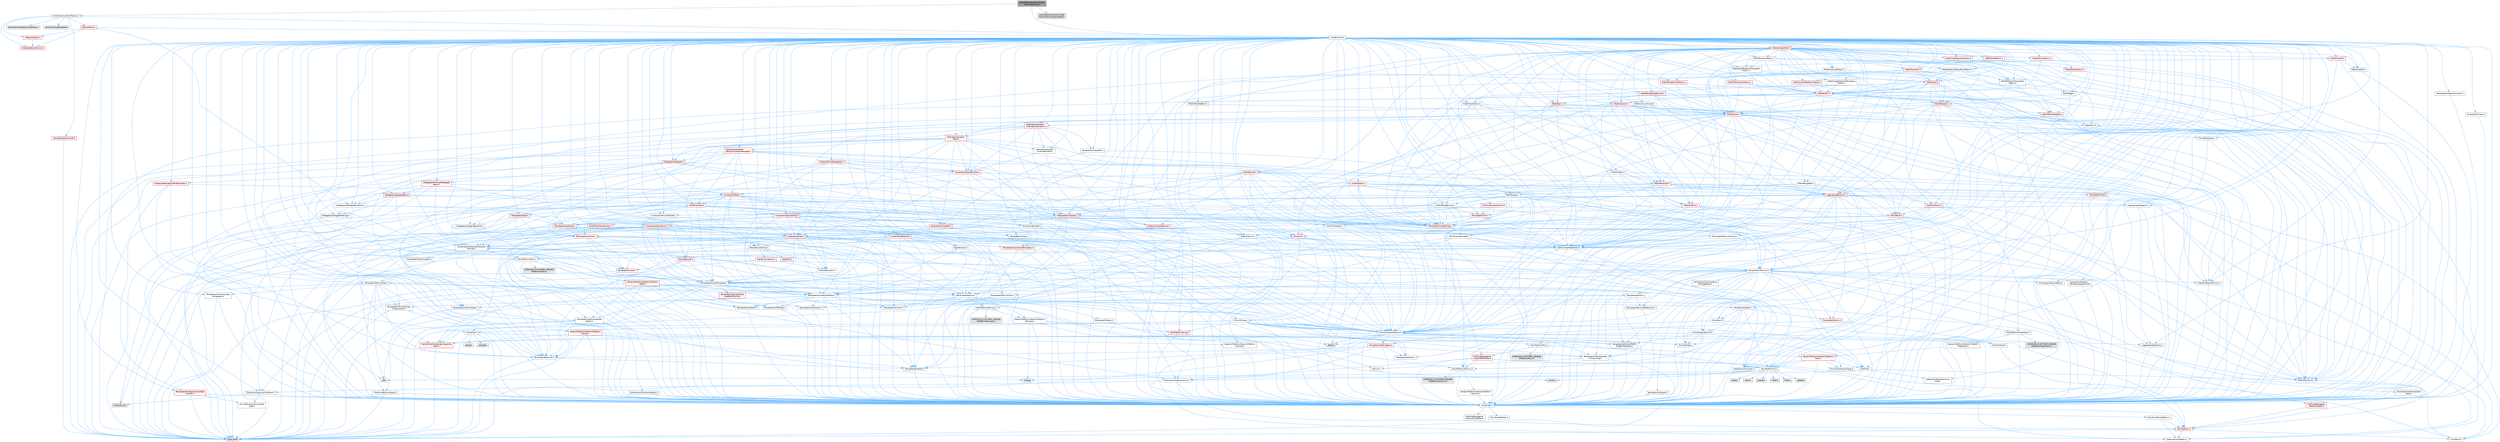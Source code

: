 digraph "ActorFactoryRuntimeVirtualTextureVolume.h"
{
 // INTERACTIVE_SVG=YES
 // LATEX_PDF_SIZE
  bgcolor="transparent";
  edge [fontname=Helvetica,fontsize=10,labelfontname=Helvetica,labelfontsize=10];
  node [fontname=Helvetica,fontsize=10,shape=box,height=0.2,width=0.4];
  Node1 [id="Node000001",label="ActorFactoryRuntimeVirtual\lTextureVolume.h",height=0.2,width=0.4,color="gray40", fillcolor="grey60", style="filled", fontcolor="black",tooltip=" "];
  Node1 -> Node2 [id="edge1_Node000001_Node000002",color="steelblue1",style="solid",tooltip=" "];
  Node2 [id="Node000002",label="CoreMinimal.h",height=0.2,width=0.4,color="grey40", fillcolor="white", style="filled",URL="$d7/d67/CoreMinimal_8h.html",tooltip=" "];
  Node2 -> Node3 [id="edge2_Node000002_Node000003",color="steelblue1",style="solid",tooltip=" "];
  Node3 [id="Node000003",label="CoreTypes.h",height=0.2,width=0.4,color="grey40", fillcolor="white", style="filled",URL="$dc/dec/CoreTypes_8h.html",tooltip=" "];
  Node3 -> Node4 [id="edge3_Node000003_Node000004",color="steelblue1",style="solid",tooltip=" "];
  Node4 [id="Node000004",label="HAL/Platform.h",height=0.2,width=0.4,color="red", fillcolor="#FFF0F0", style="filled",URL="$d9/dd0/Platform_8h.html",tooltip=" "];
  Node4 -> Node5 [id="edge4_Node000004_Node000005",color="steelblue1",style="solid",tooltip=" "];
  Node5 [id="Node000005",label="Misc/Build.h",height=0.2,width=0.4,color="grey40", fillcolor="white", style="filled",URL="$d3/dbb/Build_8h.html",tooltip=" "];
  Node4 -> Node7 [id="edge5_Node000004_Node000007",color="steelblue1",style="solid",tooltip=" "];
  Node7 [id="Node000007",label="type_traits",height=0.2,width=0.4,color="grey60", fillcolor="#E0E0E0", style="filled",tooltip=" "];
  Node4 -> Node8 [id="edge6_Node000004_Node000008",color="steelblue1",style="solid",tooltip=" "];
  Node8 [id="Node000008",label="PreprocessorHelpers.h",height=0.2,width=0.4,color="grey40", fillcolor="white", style="filled",URL="$db/ddb/PreprocessorHelpers_8h.html",tooltip=" "];
  Node3 -> Node14 [id="edge7_Node000003_Node000014",color="steelblue1",style="solid",tooltip=" "];
  Node14 [id="Node000014",label="ProfilingDebugging\l/UMemoryDefines.h",height=0.2,width=0.4,color="grey40", fillcolor="white", style="filled",URL="$d2/da2/UMemoryDefines_8h.html",tooltip=" "];
  Node3 -> Node15 [id="edge8_Node000003_Node000015",color="steelblue1",style="solid",tooltip=" "];
  Node15 [id="Node000015",label="Misc/CoreMiscDefines.h",height=0.2,width=0.4,color="grey40", fillcolor="white", style="filled",URL="$da/d38/CoreMiscDefines_8h.html",tooltip=" "];
  Node15 -> Node4 [id="edge9_Node000015_Node000004",color="steelblue1",style="solid",tooltip=" "];
  Node15 -> Node8 [id="edge10_Node000015_Node000008",color="steelblue1",style="solid",tooltip=" "];
  Node3 -> Node16 [id="edge11_Node000003_Node000016",color="steelblue1",style="solid",tooltip=" "];
  Node16 [id="Node000016",label="Misc/CoreDefines.h",height=0.2,width=0.4,color="grey40", fillcolor="white", style="filled",URL="$d3/dd2/CoreDefines_8h.html",tooltip=" "];
  Node2 -> Node17 [id="edge12_Node000002_Node000017",color="steelblue1",style="solid",tooltip=" "];
  Node17 [id="Node000017",label="CoreFwd.h",height=0.2,width=0.4,color="grey40", fillcolor="white", style="filled",URL="$d1/d1e/CoreFwd_8h.html",tooltip=" "];
  Node17 -> Node3 [id="edge13_Node000017_Node000003",color="steelblue1",style="solid",tooltip=" "];
  Node17 -> Node18 [id="edge14_Node000017_Node000018",color="steelblue1",style="solid",tooltip=" "];
  Node18 [id="Node000018",label="Containers/ContainersFwd.h",height=0.2,width=0.4,color="grey40", fillcolor="white", style="filled",URL="$d4/d0a/ContainersFwd_8h.html",tooltip=" "];
  Node18 -> Node4 [id="edge15_Node000018_Node000004",color="steelblue1",style="solid",tooltip=" "];
  Node18 -> Node3 [id="edge16_Node000018_Node000003",color="steelblue1",style="solid",tooltip=" "];
  Node18 -> Node19 [id="edge17_Node000018_Node000019",color="steelblue1",style="solid",tooltip=" "];
  Node19 [id="Node000019",label="Traits/IsContiguousContainer.h",height=0.2,width=0.4,color="grey40", fillcolor="white", style="filled",URL="$d5/d3c/IsContiguousContainer_8h.html",tooltip=" "];
  Node19 -> Node3 [id="edge18_Node000019_Node000003",color="steelblue1",style="solid",tooltip=" "];
  Node19 -> Node20 [id="edge19_Node000019_Node000020",color="steelblue1",style="solid",tooltip=" "];
  Node20 [id="Node000020",label="Misc/StaticAssertComplete\lType.h",height=0.2,width=0.4,color="grey40", fillcolor="white", style="filled",URL="$d5/d4e/StaticAssertCompleteType_8h.html",tooltip=" "];
  Node19 -> Node21 [id="edge20_Node000019_Node000021",color="steelblue1",style="solid",tooltip=" "];
  Node21 [id="Node000021",label="initializer_list",height=0.2,width=0.4,color="grey60", fillcolor="#E0E0E0", style="filled",tooltip=" "];
  Node17 -> Node22 [id="edge21_Node000017_Node000022",color="steelblue1",style="solid",tooltip=" "];
  Node22 [id="Node000022",label="Math/MathFwd.h",height=0.2,width=0.4,color="grey40", fillcolor="white", style="filled",URL="$d2/d10/MathFwd_8h.html",tooltip=" "];
  Node22 -> Node4 [id="edge22_Node000022_Node000004",color="steelblue1",style="solid",tooltip=" "];
  Node17 -> Node23 [id="edge23_Node000017_Node000023",color="steelblue1",style="solid",tooltip=" "];
  Node23 [id="Node000023",label="UObject/UObjectHierarchy\lFwd.h",height=0.2,width=0.4,color="grey40", fillcolor="white", style="filled",URL="$d3/d13/UObjectHierarchyFwd_8h.html",tooltip=" "];
  Node2 -> Node23 [id="edge24_Node000002_Node000023",color="steelblue1",style="solid",tooltip=" "];
  Node2 -> Node18 [id="edge25_Node000002_Node000018",color="steelblue1",style="solid",tooltip=" "];
  Node2 -> Node24 [id="edge26_Node000002_Node000024",color="steelblue1",style="solid",tooltip=" "];
  Node24 [id="Node000024",label="Misc/VarArgs.h",height=0.2,width=0.4,color="grey40", fillcolor="white", style="filled",URL="$d5/d6f/VarArgs_8h.html",tooltip=" "];
  Node24 -> Node3 [id="edge27_Node000024_Node000003",color="steelblue1",style="solid",tooltip=" "];
  Node2 -> Node25 [id="edge28_Node000002_Node000025",color="steelblue1",style="solid",tooltip=" "];
  Node25 [id="Node000025",label="Logging/LogVerbosity.h",height=0.2,width=0.4,color="grey40", fillcolor="white", style="filled",URL="$d2/d8f/LogVerbosity_8h.html",tooltip=" "];
  Node25 -> Node3 [id="edge29_Node000025_Node000003",color="steelblue1",style="solid",tooltip=" "];
  Node2 -> Node26 [id="edge30_Node000002_Node000026",color="steelblue1",style="solid",tooltip=" "];
  Node26 [id="Node000026",label="Misc/OutputDevice.h",height=0.2,width=0.4,color="grey40", fillcolor="white", style="filled",URL="$d7/d32/OutputDevice_8h.html",tooltip=" "];
  Node26 -> Node17 [id="edge31_Node000026_Node000017",color="steelblue1",style="solid",tooltip=" "];
  Node26 -> Node3 [id="edge32_Node000026_Node000003",color="steelblue1",style="solid",tooltip=" "];
  Node26 -> Node25 [id="edge33_Node000026_Node000025",color="steelblue1",style="solid",tooltip=" "];
  Node26 -> Node24 [id="edge34_Node000026_Node000024",color="steelblue1",style="solid",tooltip=" "];
  Node26 -> Node27 [id="edge35_Node000026_Node000027",color="steelblue1",style="solid",tooltip=" "];
  Node27 [id="Node000027",label="Templates/IsArrayOrRefOf\lTypeByPredicate.h",height=0.2,width=0.4,color="grey40", fillcolor="white", style="filled",URL="$d6/da1/IsArrayOrRefOfTypeByPredicate_8h.html",tooltip=" "];
  Node27 -> Node3 [id="edge36_Node000027_Node000003",color="steelblue1",style="solid",tooltip=" "];
  Node26 -> Node28 [id="edge37_Node000026_Node000028",color="steelblue1",style="solid",tooltip=" "];
  Node28 [id="Node000028",label="Templates/IsValidVariadic\lFunctionArg.h",height=0.2,width=0.4,color="grey40", fillcolor="white", style="filled",URL="$d0/dc8/IsValidVariadicFunctionArg_8h.html",tooltip=" "];
  Node28 -> Node3 [id="edge38_Node000028_Node000003",color="steelblue1",style="solid",tooltip=" "];
  Node28 -> Node29 [id="edge39_Node000028_Node000029",color="steelblue1",style="solid",tooltip=" "];
  Node29 [id="Node000029",label="IsEnum.h",height=0.2,width=0.4,color="grey40", fillcolor="white", style="filled",URL="$d4/de5/IsEnum_8h.html",tooltip=" "];
  Node28 -> Node7 [id="edge40_Node000028_Node000007",color="steelblue1",style="solid",tooltip=" "];
  Node26 -> Node30 [id="edge41_Node000026_Node000030",color="steelblue1",style="solid",tooltip=" "];
  Node30 [id="Node000030",label="Traits/IsCharEncodingCompatible\lWith.h",height=0.2,width=0.4,color="red", fillcolor="#FFF0F0", style="filled",URL="$df/dd1/IsCharEncodingCompatibleWith_8h.html",tooltip=" "];
  Node30 -> Node7 [id="edge42_Node000030_Node000007",color="steelblue1",style="solid",tooltip=" "];
  Node2 -> Node32 [id="edge43_Node000002_Node000032",color="steelblue1",style="solid",tooltip=" "];
  Node32 [id="Node000032",label="HAL/PlatformCrt.h",height=0.2,width=0.4,color="grey40", fillcolor="white", style="filled",URL="$d8/d75/PlatformCrt_8h.html",tooltip=" "];
  Node32 -> Node33 [id="edge44_Node000032_Node000033",color="steelblue1",style="solid",tooltip=" "];
  Node33 [id="Node000033",label="new",height=0.2,width=0.4,color="grey60", fillcolor="#E0E0E0", style="filled",tooltip=" "];
  Node32 -> Node34 [id="edge45_Node000032_Node000034",color="steelblue1",style="solid",tooltip=" "];
  Node34 [id="Node000034",label="wchar.h",height=0.2,width=0.4,color="grey60", fillcolor="#E0E0E0", style="filled",tooltip=" "];
  Node32 -> Node35 [id="edge46_Node000032_Node000035",color="steelblue1",style="solid",tooltip=" "];
  Node35 [id="Node000035",label="stddef.h",height=0.2,width=0.4,color="grey60", fillcolor="#E0E0E0", style="filled",tooltip=" "];
  Node32 -> Node36 [id="edge47_Node000032_Node000036",color="steelblue1",style="solid",tooltip=" "];
  Node36 [id="Node000036",label="stdlib.h",height=0.2,width=0.4,color="grey60", fillcolor="#E0E0E0", style="filled",tooltip=" "];
  Node32 -> Node37 [id="edge48_Node000032_Node000037",color="steelblue1",style="solid",tooltip=" "];
  Node37 [id="Node000037",label="stdio.h",height=0.2,width=0.4,color="grey60", fillcolor="#E0E0E0", style="filled",tooltip=" "];
  Node32 -> Node38 [id="edge49_Node000032_Node000038",color="steelblue1",style="solid",tooltip=" "];
  Node38 [id="Node000038",label="stdarg.h",height=0.2,width=0.4,color="grey60", fillcolor="#E0E0E0", style="filled",tooltip=" "];
  Node32 -> Node39 [id="edge50_Node000032_Node000039",color="steelblue1",style="solid",tooltip=" "];
  Node39 [id="Node000039",label="math.h",height=0.2,width=0.4,color="grey60", fillcolor="#E0E0E0", style="filled",tooltip=" "];
  Node32 -> Node40 [id="edge51_Node000032_Node000040",color="steelblue1",style="solid",tooltip=" "];
  Node40 [id="Node000040",label="float.h",height=0.2,width=0.4,color="grey60", fillcolor="#E0E0E0", style="filled",tooltip=" "];
  Node32 -> Node41 [id="edge52_Node000032_Node000041",color="steelblue1",style="solid",tooltip=" "];
  Node41 [id="Node000041",label="string.h",height=0.2,width=0.4,color="grey60", fillcolor="#E0E0E0", style="filled",tooltip=" "];
  Node2 -> Node42 [id="edge53_Node000002_Node000042",color="steelblue1",style="solid",tooltip=" "];
  Node42 [id="Node000042",label="HAL/PlatformMisc.h",height=0.2,width=0.4,color="grey40", fillcolor="white", style="filled",URL="$d0/df5/PlatformMisc_8h.html",tooltip=" "];
  Node42 -> Node3 [id="edge54_Node000042_Node000003",color="steelblue1",style="solid",tooltip=" "];
  Node42 -> Node43 [id="edge55_Node000042_Node000043",color="steelblue1",style="solid",tooltip=" "];
  Node43 [id="Node000043",label="GenericPlatform/GenericPlatform\lMisc.h",height=0.2,width=0.4,color="red", fillcolor="#FFF0F0", style="filled",URL="$db/d9a/GenericPlatformMisc_8h.html",tooltip=" "];
  Node43 -> Node17 [id="edge56_Node000043_Node000017",color="steelblue1",style="solid",tooltip=" "];
  Node43 -> Node3 [id="edge57_Node000043_Node000003",color="steelblue1",style="solid",tooltip=" "];
  Node43 -> Node32 [id="edge58_Node000043_Node000032",color="steelblue1",style="solid",tooltip=" "];
  Node43 -> Node47 [id="edge59_Node000043_Node000047",color="steelblue1",style="solid",tooltip=" "];
  Node47 [id="Node000047",label="Math/NumericLimits.h",height=0.2,width=0.4,color="grey40", fillcolor="white", style="filled",URL="$df/d1b/NumericLimits_8h.html",tooltip=" "];
  Node47 -> Node3 [id="edge60_Node000047_Node000003",color="steelblue1",style="solid",tooltip=" "];
  Node43 -> Node48 [id="edge61_Node000043_Node000048",color="steelblue1",style="solid",tooltip=" "];
  Node48 [id="Node000048",label="Misc/CompressionFlags.h",height=0.2,width=0.4,color="grey40", fillcolor="white", style="filled",URL="$d9/d76/CompressionFlags_8h.html",tooltip=" "];
  Node42 -> Node52 [id="edge62_Node000042_Node000052",color="steelblue1",style="solid",tooltip=" "];
  Node52 [id="Node000052",label="COMPILED_PLATFORM_HEADER\l(PlatformMisc.h)",height=0.2,width=0.4,color="grey60", fillcolor="#E0E0E0", style="filled",tooltip=" "];
  Node42 -> Node53 [id="edge63_Node000042_Node000053",color="steelblue1",style="solid",tooltip=" "];
  Node53 [id="Node000053",label="ProfilingDebugging\l/CpuProfilerTrace.h",height=0.2,width=0.4,color="red", fillcolor="#FFF0F0", style="filled",URL="$da/dcb/CpuProfilerTrace_8h.html",tooltip=" "];
  Node53 -> Node3 [id="edge64_Node000053_Node000003",color="steelblue1",style="solid",tooltip=" "];
  Node53 -> Node18 [id="edge65_Node000053_Node000018",color="steelblue1",style="solid",tooltip=" "];
  Node53 -> Node54 [id="edge66_Node000053_Node000054",color="steelblue1",style="solid",tooltip=" "];
  Node54 [id="Node000054",label="HAL/PlatformAtomics.h",height=0.2,width=0.4,color="grey40", fillcolor="white", style="filled",URL="$d3/d36/PlatformAtomics_8h.html",tooltip=" "];
  Node54 -> Node3 [id="edge67_Node000054_Node000003",color="steelblue1",style="solid",tooltip=" "];
  Node54 -> Node55 [id="edge68_Node000054_Node000055",color="steelblue1",style="solid",tooltip=" "];
  Node55 [id="Node000055",label="GenericPlatform/GenericPlatform\lAtomics.h",height=0.2,width=0.4,color="grey40", fillcolor="white", style="filled",URL="$da/d72/GenericPlatformAtomics_8h.html",tooltip=" "];
  Node55 -> Node3 [id="edge69_Node000055_Node000003",color="steelblue1",style="solid",tooltip=" "];
  Node54 -> Node56 [id="edge70_Node000054_Node000056",color="steelblue1",style="solid",tooltip=" "];
  Node56 [id="Node000056",label="COMPILED_PLATFORM_HEADER\l(PlatformAtomics.h)",height=0.2,width=0.4,color="grey60", fillcolor="#E0E0E0", style="filled",tooltip=" "];
  Node53 -> Node8 [id="edge71_Node000053_Node000008",color="steelblue1",style="solid",tooltip=" "];
  Node53 -> Node5 [id="edge72_Node000053_Node000005",color="steelblue1",style="solid",tooltip=" "];
  Node2 -> Node61 [id="edge73_Node000002_Node000061",color="steelblue1",style="solid",tooltip=" "];
  Node61 [id="Node000061",label="Misc/AssertionMacros.h",height=0.2,width=0.4,color="grey40", fillcolor="white", style="filled",URL="$d0/dfa/AssertionMacros_8h.html",tooltip=" "];
  Node61 -> Node3 [id="edge74_Node000061_Node000003",color="steelblue1",style="solid",tooltip=" "];
  Node61 -> Node4 [id="edge75_Node000061_Node000004",color="steelblue1",style="solid",tooltip=" "];
  Node61 -> Node42 [id="edge76_Node000061_Node000042",color="steelblue1",style="solid",tooltip=" "];
  Node61 -> Node8 [id="edge77_Node000061_Node000008",color="steelblue1",style="solid",tooltip=" "];
  Node61 -> Node62 [id="edge78_Node000061_Node000062",color="steelblue1",style="solid",tooltip=" "];
  Node62 [id="Node000062",label="Templates/EnableIf.h",height=0.2,width=0.4,color="grey40", fillcolor="white", style="filled",URL="$d7/d60/EnableIf_8h.html",tooltip=" "];
  Node62 -> Node3 [id="edge79_Node000062_Node000003",color="steelblue1",style="solid",tooltip=" "];
  Node61 -> Node27 [id="edge80_Node000061_Node000027",color="steelblue1",style="solid",tooltip=" "];
  Node61 -> Node28 [id="edge81_Node000061_Node000028",color="steelblue1",style="solid",tooltip=" "];
  Node61 -> Node30 [id="edge82_Node000061_Node000030",color="steelblue1",style="solid",tooltip=" "];
  Node61 -> Node24 [id="edge83_Node000061_Node000024",color="steelblue1",style="solid",tooltip=" "];
  Node61 -> Node63 [id="edge84_Node000061_Node000063",color="steelblue1",style="solid",tooltip=" "];
  Node63 [id="Node000063",label="String/FormatStringSan.h",height=0.2,width=0.4,color="red", fillcolor="#FFF0F0", style="filled",URL="$d3/d8b/FormatStringSan_8h.html",tooltip=" "];
  Node63 -> Node7 [id="edge85_Node000063_Node000007",color="steelblue1",style="solid",tooltip=" "];
  Node63 -> Node3 [id="edge86_Node000063_Node000003",color="steelblue1",style="solid",tooltip=" "];
  Node63 -> Node64 [id="edge87_Node000063_Node000064",color="steelblue1",style="solid",tooltip=" "];
  Node64 [id="Node000064",label="Templates/Requires.h",height=0.2,width=0.4,color="grey40", fillcolor="white", style="filled",URL="$dc/d96/Requires_8h.html",tooltip=" "];
  Node64 -> Node62 [id="edge88_Node000064_Node000062",color="steelblue1",style="solid",tooltip=" "];
  Node64 -> Node7 [id="edge89_Node000064_Node000007",color="steelblue1",style="solid",tooltip=" "];
  Node63 -> Node65 [id="edge90_Node000063_Node000065",color="steelblue1",style="solid",tooltip=" "];
  Node65 [id="Node000065",label="Templates/Identity.h",height=0.2,width=0.4,color="grey40", fillcolor="white", style="filled",URL="$d0/dd5/Identity_8h.html",tooltip=" "];
  Node63 -> Node28 [id="edge91_Node000063_Node000028",color="steelblue1",style="solid",tooltip=" "];
  Node63 -> Node18 [id="edge92_Node000063_Node000018",color="steelblue1",style="solid",tooltip=" "];
  Node61 -> Node69 [id="edge93_Node000061_Node000069",color="steelblue1",style="solid",tooltip=" "];
  Node69 [id="Node000069",label="atomic",height=0.2,width=0.4,color="grey60", fillcolor="#E0E0E0", style="filled",tooltip=" "];
  Node2 -> Node70 [id="edge94_Node000002_Node000070",color="steelblue1",style="solid",tooltip=" "];
  Node70 [id="Node000070",label="Templates/IsPointer.h",height=0.2,width=0.4,color="grey40", fillcolor="white", style="filled",URL="$d7/d05/IsPointer_8h.html",tooltip=" "];
  Node70 -> Node3 [id="edge95_Node000070_Node000003",color="steelblue1",style="solid",tooltip=" "];
  Node2 -> Node71 [id="edge96_Node000002_Node000071",color="steelblue1",style="solid",tooltip=" "];
  Node71 [id="Node000071",label="HAL/PlatformMemory.h",height=0.2,width=0.4,color="grey40", fillcolor="white", style="filled",URL="$de/d68/PlatformMemory_8h.html",tooltip=" "];
  Node71 -> Node3 [id="edge97_Node000071_Node000003",color="steelblue1",style="solid",tooltip=" "];
  Node71 -> Node72 [id="edge98_Node000071_Node000072",color="steelblue1",style="solid",tooltip=" "];
  Node72 [id="Node000072",label="GenericPlatform/GenericPlatform\lMemory.h",height=0.2,width=0.4,color="grey40", fillcolor="white", style="filled",URL="$dd/d22/GenericPlatformMemory_8h.html",tooltip=" "];
  Node72 -> Node17 [id="edge99_Node000072_Node000017",color="steelblue1",style="solid",tooltip=" "];
  Node72 -> Node3 [id="edge100_Node000072_Node000003",color="steelblue1",style="solid",tooltip=" "];
  Node72 -> Node73 [id="edge101_Node000072_Node000073",color="steelblue1",style="solid",tooltip=" "];
  Node73 [id="Node000073",label="HAL/PlatformString.h",height=0.2,width=0.4,color="red", fillcolor="#FFF0F0", style="filled",URL="$db/db5/PlatformString_8h.html",tooltip=" "];
  Node73 -> Node3 [id="edge102_Node000073_Node000003",color="steelblue1",style="solid",tooltip=" "];
  Node72 -> Node41 [id="edge103_Node000072_Node000041",color="steelblue1",style="solid",tooltip=" "];
  Node72 -> Node34 [id="edge104_Node000072_Node000034",color="steelblue1",style="solid",tooltip=" "];
  Node71 -> Node75 [id="edge105_Node000071_Node000075",color="steelblue1",style="solid",tooltip=" "];
  Node75 [id="Node000075",label="COMPILED_PLATFORM_HEADER\l(PlatformMemory.h)",height=0.2,width=0.4,color="grey60", fillcolor="#E0E0E0", style="filled",tooltip=" "];
  Node2 -> Node54 [id="edge106_Node000002_Node000054",color="steelblue1",style="solid",tooltip=" "];
  Node2 -> Node76 [id="edge107_Node000002_Node000076",color="steelblue1",style="solid",tooltip=" "];
  Node76 [id="Node000076",label="Misc/Exec.h",height=0.2,width=0.4,color="grey40", fillcolor="white", style="filled",URL="$de/ddb/Exec_8h.html",tooltip=" "];
  Node76 -> Node3 [id="edge108_Node000076_Node000003",color="steelblue1",style="solid",tooltip=" "];
  Node76 -> Node61 [id="edge109_Node000076_Node000061",color="steelblue1",style="solid",tooltip=" "];
  Node2 -> Node77 [id="edge110_Node000002_Node000077",color="steelblue1",style="solid",tooltip=" "];
  Node77 [id="Node000077",label="HAL/MemoryBase.h",height=0.2,width=0.4,color="grey40", fillcolor="white", style="filled",URL="$d6/d9f/MemoryBase_8h.html",tooltip=" "];
  Node77 -> Node3 [id="edge111_Node000077_Node000003",color="steelblue1",style="solid",tooltip=" "];
  Node77 -> Node54 [id="edge112_Node000077_Node000054",color="steelblue1",style="solid",tooltip=" "];
  Node77 -> Node32 [id="edge113_Node000077_Node000032",color="steelblue1",style="solid",tooltip=" "];
  Node77 -> Node76 [id="edge114_Node000077_Node000076",color="steelblue1",style="solid",tooltip=" "];
  Node77 -> Node26 [id="edge115_Node000077_Node000026",color="steelblue1",style="solid",tooltip=" "];
  Node77 -> Node78 [id="edge116_Node000077_Node000078",color="steelblue1",style="solid",tooltip=" "];
  Node78 [id="Node000078",label="Templates/Atomic.h",height=0.2,width=0.4,color="red", fillcolor="#FFF0F0", style="filled",URL="$d3/d91/Atomic_8h.html",tooltip=" "];
  Node78 -> Node86 [id="edge117_Node000078_Node000086",color="steelblue1",style="solid",tooltip=" "];
  Node86 [id="Node000086",label="Traits/IntType.h",height=0.2,width=0.4,color="grey40", fillcolor="white", style="filled",URL="$d7/deb/IntType_8h.html",tooltip=" "];
  Node86 -> Node4 [id="edge118_Node000086_Node000004",color="steelblue1",style="solid",tooltip=" "];
  Node78 -> Node69 [id="edge119_Node000078_Node000069",color="steelblue1",style="solid",tooltip=" "];
  Node2 -> Node87 [id="edge120_Node000002_Node000087",color="steelblue1",style="solid",tooltip=" "];
  Node87 [id="Node000087",label="HAL/UnrealMemory.h",height=0.2,width=0.4,color="grey40", fillcolor="white", style="filled",URL="$d9/d96/UnrealMemory_8h.html",tooltip=" "];
  Node87 -> Node3 [id="edge121_Node000087_Node000003",color="steelblue1",style="solid",tooltip=" "];
  Node87 -> Node72 [id="edge122_Node000087_Node000072",color="steelblue1",style="solid",tooltip=" "];
  Node87 -> Node77 [id="edge123_Node000087_Node000077",color="steelblue1",style="solid",tooltip=" "];
  Node87 -> Node71 [id="edge124_Node000087_Node000071",color="steelblue1",style="solid",tooltip=" "];
  Node87 -> Node88 [id="edge125_Node000087_Node000088",color="steelblue1",style="solid",tooltip=" "];
  Node88 [id="Node000088",label="ProfilingDebugging\l/MemoryTrace.h",height=0.2,width=0.4,color="red", fillcolor="#FFF0F0", style="filled",URL="$da/dd7/MemoryTrace_8h.html",tooltip=" "];
  Node88 -> Node4 [id="edge126_Node000088_Node000004",color="steelblue1",style="solid",tooltip=" "];
  Node87 -> Node70 [id="edge127_Node000087_Node000070",color="steelblue1",style="solid",tooltip=" "];
  Node2 -> Node89 [id="edge128_Node000002_Node000089",color="steelblue1",style="solid",tooltip=" "];
  Node89 [id="Node000089",label="Templates/IsArithmetic.h",height=0.2,width=0.4,color="grey40", fillcolor="white", style="filled",URL="$d2/d5d/IsArithmetic_8h.html",tooltip=" "];
  Node89 -> Node3 [id="edge129_Node000089_Node000003",color="steelblue1",style="solid",tooltip=" "];
  Node2 -> Node83 [id="edge130_Node000002_Node000083",color="steelblue1",style="solid",tooltip=" "];
  Node83 [id="Node000083",label="Templates/AndOrNot.h",height=0.2,width=0.4,color="grey40", fillcolor="white", style="filled",URL="$db/d0a/AndOrNot_8h.html",tooltip=" "];
  Node83 -> Node3 [id="edge131_Node000083_Node000003",color="steelblue1",style="solid",tooltip=" "];
  Node2 -> Node90 [id="edge132_Node000002_Node000090",color="steelblue1",style="solid",tooltip=" "];
  Node90 [id="Node000090",label="Templates/IsPODType.h",height=0.2,width=0.4,color="grey40", fillcolor="white", style="filled",URL="$d7/db1/IsPODType_8h.html",tooltip=" "];
  Node90 -> Node3 [id="edge133_Node000090_Node000003",color="steelblue1",style="solid",tooltip=" "];
  Node2 -> Node91 [id="edge134_Node000002_Node000091",color="steelblue1",style="solid",tooltip=" "];
  Node91 [id="Node000091",label="Templates/IsUECoreType.h",height=0.2,width=0.4,color="grey40", fillcolor="white", style="filled",URL="$d1/db8/IsUECoreType_8h.html",tooltip=" "];
  Node91 -> Node3 [id="edge135_Node000091_Node000003",color="steelblue1",style="solid",tooltip=" "];
  Node91 -> Node7 [id="edge136_Node000091_Node000007",color="steelblue1",style="solid",tooltip=" "];
  Node2 -> Node84 [id="edge137_Node000002_Node000084",color="steelblue1",style="solid",tooltip=" "];
  Node84 [id="Node000084",label="Templates/IsTriviallyCopy\lConstructible.h",height=0.2,width=0.4,color="grey40", fillcolor="white", style="filled",URL="$d3/d78/IsTriviallyCopyConstructible_8h.html",tooltip=" "];
  Node84 -> Node3 [id="edge138_Node000084_Node000003",color="steelblue1",style="solid",tooltip=" "];
  Node84 -> Node7 [id="edge139_Node000084_Node000007",color="steelblue1",style="solid",tooltip=" "];
  Node2 -> Node92 [id="edge140_Node000002_Node000092",color="steelblue1",style="solid",tooltip=" "];
  Node92 [id="Node000092",label="Templates/UnrealTypeTraits.h",height=0.2,width=0.4,color="grey40", fillcolor="white", style="filled",URL="$d2/d2d/UnrealTypeTraits_8h.html",tooltip=" "];
  Node92 -> Node3 [id="edge141_Node000092_Node000003",color="steelblue1",style="solid",tooltip=" "];
  Node92 -> Node70 [id="edge142_Node000092_Node000070",color="steelblue1",style="solid",tooltip=" "];
  Node92 -> Node61 [id="edge143_Node000092_Node000061",color="steelblue1",style="solid",tooltip=" "];
  Node92 -> Node83 [id="edge144_Node000092_Node000083",color="steelblue1",style="solid",tooltip=" "];
  Node92 -> Node62 [id="edge145_Node000092_Node000062",color="steelblue1",style="solid",tooltip=" "];
  Node92 -> Node89 [id="edge146_Node000092_Node000089",color="steelblue1",style="solid",tooltip=" "];
  Node92 -> Node29 [id="edge147_Node000092_Node000029",color="steelblue1",style="solid",tooltip=" "];
  Node92 -> Node93 [id="edge148_Node000092_Node000093",color="steelblue1",style="solid",tooltip=" "];
  Node93 [id="Node000093",label="Templates/Models.h",height=0.2,width=0.4,color="grey40", fillcolor="white", style="filled",URL="$d3/d0c/Models_8h.html",tooltip=" "];
  Node93 -> Node65 [id="edge149_Node000093_Node000065",color="steelblue1",style="solid",tooltip=" "];
  Node92 -> Node90 [id="edge150_Node000092_Node000090",color="steelblue1",style="solid",tooltip=" "];
  Node92 -> Node91 [id="edge151_Node000092_Node000091",color="steelblue1",style="solid",tooltip=" "];
  Node92 -> Node84 [id="edge152_Node000092_Node000084",color="steelblue1",style="solid",tooltip=" "];
  Node2 -> Node62 [id="edge153_Node000002_Node000062",color="steelblue1",style="solid",tooltip=" "];
  Node2 -> Node94 [id="edge154_Node000002_Node000094",color="steelblue1",style="solid",tooltip=" "];
  Node94 [id="Node000094",label="Templates/RemoveReference.h",height=0.2,width=0.4,color="grey40", fillcolor="white", style="filled",URL="$da/dbe/RemoveReference_8h.html",tooltip=" "];
  Node94 -> Node3 [id="edge155_Node000094_Node000003",color="steelblue1",style="solid",tooltip=" "];
  Node2 -> Node95 [id="edge156_Node000002_Node000095",color="steelblue1",style="solid",tooltip=" "];
  Node95 [id="Node000095",label="Templates/IntegralConstant.h",height=0.2,width=0.4,color="grey40", fillcolor="white", style="filled",URL="$db/d1b/IntegralConstant_8h.html",tooltip=" "];
  Node95 -> Node3 [id="edge157_Node000095_Node000003",color="steelblue1",style="solid",tooltip=" "];
  Node2 -> Node96 [id="edge158_Node000002_Node000096",color="steelblue1",style="solid",tooltip=" "];
  Node96 [id="Node000096",label="Templates/IsClass.h",height=0.2,width=0.4,color="grey40", fillcolor="white", style="filled",URL="$db/dcb/IsClass_8h.html",tooltip=" "];
  Node96 -> Node3 [id="edge159_Node000096_Node000003",color="steelblue1",style="solid",tooltip=" "];
  Node2 -> Node97 [id="edge160_Node000002_Node000097",color="steelblue1",style="solid",tooltip=" "];
  Node97 [id="Node000097",label="Templates/TypeCompatible\lBytes.h",height=0.2,width=0.4,color="grey40", fillcolor="white", style="filled",URL="$df/d0a/TypeCompatibleBytes_8h.html",tooltip=" "];
  Node97 -> Node3 [id="edge161_Node000097_Node000003",color="steelblue1",style="solid",tooltip=" "];
  Node97 -> Node41 [id="edge162_Node000097_Node000041",color="steelblue1",style="solid",tooltip=" "];
  Node97 -> Node33 [id="edge163_Node000097_Node000033",color="steelblue1",style="solid",tooltip=" "];
  Node97 -> Node7 [id="edge164_Node000097_Node000007",color="steelblue1",style="solid",tooltip=" "];
  Node2 -> Node19 [id="edge165_Node000002_Node000019",color="steelblue1",style="solid",tooltip=" "];
  Node2 -> Node98 [id="edge166_Node000002_Node000098",color="steelblue1",style="solid",tooltip=" "];
  Node98 [id="Node000098",label="Templates/UnrealTemplate.h",height=0.2,width=0.4,color="grey40", fillcolor="white", style="filled",URL="$d4/d24/UnrealTemplate_8h.html",tooltip=" "];
  Node98 -> Node3 [id="edge167_Node000098_Node000003",color="steelblue1",style="solid",tooltip=" "];
  Node98 -> Node70 [id="edge168_Node000098_Node000070",color="steelblue1",style="solid",tooltip=" "];
  Node98 -> Node87 [id="edge169_Node000098_Node000087",color="steelblue1",style="solid",tooltip=" "];
  Node98 -> Node99 [id="edge170_Node000098_Node000099",color="steelblue1",style="solid",tooltip=" "];
  Node99 [id="Node000099",label="Templates/CopyQualifiers\lAndRefsFromTo.h",height=0.2,width=0.4,color="red", fillcolor="#FFF0F0", style="filled",URL="$d3/db3/CopyQualifiersAndRefsFromTo_8h.html",tooltip=" "];
  Node98 -> Node92 [id="edge171_Node000098_Node000092",color="steelblue1",style="solid",tooltip=" "];
  Node98 -> Node94 [id="edge172_Node000098_Node000094",color="steelblue1",style="solid",tooltip=" "];
  Node98 -> Node64 [id="edge173_Node000098_Node000064",color="steelblue1",style="solid",tooltip=" "];
  Node98 -> Node97 [id="edge174_Node000098_Node000097",color="steelblue1",style="solid",tooltip=" "];
  Node98 -> Node65 [id="edge175_Node000098_Node000065",color="steelblue1",style="solid",tooltip=" "];
  Node98 -> Node19 [id="edge176_Node000098_Node000019",color="steelblue1",style="solid",tooltip=" "];
  Node98 -> Node101 [id="edge177_Node000098_Node000101",color="steelblue1",style="solid",tooltip=" "];
  Node101 [id="Node000101",label="Traits/UseBitwiseSwap.h",height=0.2,width=0.4,color="grey40", fillcolor="white", style="filled",URL="$db/df3/UseBitwiseSwap_8h.html",tooltip=" "];
  Node101 -> Node3 [id="edge178_Node000101_Node000003",color="steelblue1",style="solid",tooltip=" "];
  Node101 -> Node7 [id="edge179_Node000101_Node000007",color="steelblue1",style="solid",tooltip=" "];
  Node98 -> Node7 [id="edge180_Node000098_Node000007",color="steelblue1",style="solid",tooltip=" "];
  Node2 -> Node47 [id="edge181_Node000002_Node000047",color="steelblue1",style="solid",tooltip=" "];
  Node2 -> Node102 [id="edge182_Node000002_Node000102",color="steelblue1",style="solid",tooltip=" "];
  Node102 [id="Node000102",label="HAL/PlatformMath.h",height=0.2,width=0.4,color="grey40", fillcolor="white", style="filled",URL="$dc/d53/PlatformMath_8h.html",tooltip=" "];
  Node102 -> Node3 [id="edge183_Node000102_Node000003",color="steelblue1",style="solid",tooltip=" "];
  Node102 -> Node103 [id="edge184_Node000102_Node000103",color="steelblue1",style="solid",tooltip=" "];
  Node103 [id="Node000103",label="GenericPlatform/GenericPlatform\lMath.h",height=0.2,width=0.4,color="red", fillcolor="#FFF0F0", style="filled",URL="$d5/d79/GenericPlatformMath_8h.html",tooltip=" "];
  Node103 -> Node3 [id="edge185_Node000103_Node000003",color="steelblue1",style="solid",tooltip=" "];
  Node103 -> Node18 [id="edge186_Node000103_Node000018",color="steelblue1",style="solid",tooltip=" "];
  Node103 -> Node32 [id="edge187_Node000103_Node000032",color="steelblue1",style="solid",tooltip=" "];
  Node103 -> Node83 [id="edge188_Node000103_Node000083",color="steelblue1",style="solid",tooltip=" "];
  Node103 -> Node104 [id="edge189_Node000103_Node000104",color="steelblue1",style="solid",tooltip=" "];
  Node104 [id="Node000104",label="Templates/Decay.h",height=0.2,width=0.4,color="grey40", fillcolor="white", style="filled",URL="$dd/d0f/Decay_8h.html",tooltip=" "];
  Node104 -> Node3 [id="edge190_Node000104_Node000003",color="steelblue1",style="solid",tooltip=" "];
  Node104 -> Node94 [id="edge191_Node000104_Node000094",color="steelblue1",style="solid",tooltip=" "];
  Node104 -> Node7 [id="edge192_Node000104_Node000007",color="steelblue1",style="solid",tooltip=" "];
  Node103 -> Node92 [id="edge193_Node000103_Node000092",color="steelblue1",style="solid",tooltip=" "];
  Node103 -> Node64 [id="edge194_Node000103_Node000064",color="steelblue1",style="solid",tooltip=" "];
  Node103 -> Node97 [id="edge195_Node000103_Node000097",color="steelblue1",style="solid",tooltip=" "];
  Node103 -> Node7 [id="edge196_Node000103_Node000007",color="steelblue1",style="solid",tooltip=" "];
  Node102 -> Node109 [id="edge197_Node000102_Node000109",color="steelblue1",style="solid",tooltip=" "];
  Node109 [id="Node000109",label="COMPILED_PLATFORM_HEADER\l(PlatformMath.h)",height=0.2,width=0.4,color="grey60", fillcolor="#E0E0E0", style="filled",tooltip=" "];
  Node2 -> Node85 [id="edge198_Node000002_Node000085",color="steelblue1",style="solid",tooltip=" "];
  Node85 [id="Node000085",label="Templates/IsTriviallyCopy\lAssignable.h",height=0.2,width=0.4,color="grey40", fillcolor="white", style="filled",URL="$d2/df2/IsTriviallyCopyAssignable_8h.html",tooltip=" "];
  Node85 -> Node3 [id="edge199_Node000085_Node000003",color="steelblue1",style="solid",tooltip=" "];
  Node85 -> Node7 [id="edge200_Node000085_Node000007",color="steelblue1",style="solid",tooltip=" "];
  Node2 -> Node110 [id="edge201_Node000002_Node000110",color="steelblue1",style="solid",tooltip=" "];
  Node110 [id="Node000110",label="Templates/MemoryOps.h",height=0.2,width=0.4,color="grey40", fillcolor="white", style="filled",URL="$db/dea/MemoryOps_8h.html",tooltip=" "];
  Node110 -> Node3 [id="edge202_Node000110_Node000003",color="steelblue1",style="solid",tooltip=" "];
  Node110 -> Node87 [id="edge203_Node000110_Node000087",color="steelblue1",style="solid",tooltip=" "];
  Node110 -> Node85 [id="edge204_Node000110_Node000085",color="steelblue1",style="solid",tooltip=" "];
  Node110 -> Node84 [id="edge205_Node000110_Node000084",color="steelblue1",style="solid",tooltip=" "];
  Node110 -> Node64 [id="edge206_Node000110_Node000064",color="steelblue1",style="solid",tooltip=" "];
  Node110 -> Node92 [id="edge207_Node000110_Node000092",color="steelblue1",style="solid",tooltip=" "];
  Node110 -> Node101 [id="edge208_Node000110_Node000101",color="steelblue1",style="solid",tooltip=" "];
  Node110 -> Node33 [id="edge209_Node000110_Node000033",color="steelblue1",style="solid",tooltip=" "];
  Node110 -> Node7 [id="edge210_Node000110_Node000007",color="steelblue1",style="solid",tooltip=" "];
  Node2 -> Node111 [id="edge211_Node000002_Node000111",color="steelblue1",style="solid",tooltip=" "];
  Node111 [id="Node000111",label="Containers/ContainerAllocation\lPolicies.h",height=0.2,width=0.4,color="grey40", fillcolor="white", style="filled",URL="$d7/dff/ContainerAllocationPolicies_8h.html",tooltip=" "];
  Node111 -> Node3 [id="edge212_Node000111_Node000003",color="steelblue1",style="solid",tooltip=" "];
  Node111 -> Node112 [id="edge213_Node000111_Node000112",color="steelblue1",style="solid",tooltip=" "];
  Node112 [id="Node000112",label="Containers/ContainerHelpers.h",height=0.2,width=0.4,color="grey40", fillcolor="white", style="filled",URL="$d7/d33/ContainerHelpers_8h.html",tooltip=" "];
  Node112 -> Node3 [id="edge214_Node000112_Node000003",color="steelblue1",style="solid",tooltip=" "];
  Node111 -> Node111 [id="edge215_Node000111_Node000111",color="steelblue1",style="solid",tooltip=" "];
  Node111 -> Node102 [id="edge216_Node000111_Node000102",color="steelblue1",style="solid",tooltip=" "];
  Node111 -> Node87 [id="edge217_Node000111_Node000087",color="steelblue1",style="solid",tooltip=" "];
  Node111 -> Node47 [id="edge218_Node000111_Node000047",color="steelblue1",style="solid",tooltip=" "];
  Node111 -> Node61 [id="edge219_Node000111_Node000061",color="steelblue1",style="solid",tooltip=" "];
  Node111 -> Node113 [id="edge220_Node000111_Node000113",color="steelblue1",style="solid",tooltip=" "];
  Node113 [id="Node000113",label="Templates/IsPolymorphic.h",height=0.2,width=0.4,color="grey40", fillcolor="white", style="filled",URL="$dc/d20/IsPolymorphic_8h.html",tooltip=" "];
  Node111 -> Node110 [id="edge221_Node000111_Node000110",color="steelblue1",style="solid",tooltip=" "];
  Node111 -> Node97 [id="edge222_Node000111_Node000097",color="steelblue1",style="solid",tooltip=" "];
  Node111 -> Node7 [id="edge223_Node000111_Node000007",color="steelblue1",style="solid",tooltip=" "];
  Node2 -> Node114 [id="edge224_Node000002_Node000114",color="steelblue1",style="solid",tooltip=" "];
  Node114 [id="Node000114",label="Templates/IsEnumClass.h",height=0.2,width=0.4,color="grey40", fillcolor="white", style="filled",URL="$d7/d15/IsEnumClass_8h.html",tooltip=" "];
  Node114 -> Node3 [id="edge225_Node000114_Node000003",color="steelblue1",style="solid",tooltip=" "];
  Node114 -> Node83 [id="edge226_Node000114_Node000083",color="steelblue1",style="solid",tooltip=" "];
  Node2 -> Node115 [id="edge227_Node000002_Node000115",color="steelblue1",style="solid",tooltip=" "];
  Node115 [id="Node000115",label="HAL/PlatformProperties.h",height=0.2,width=0.4,color="grey40", fillcolor="white", style="filled",URL="$d9/db0/PlatformProperties_8h.html",tooltip=" "];
  Node115 -> Node3 [id="edge228_Node000115_Node000003",color="steelblue1",style="solid",tooltip=" "];
  Node115 -> Node116 [id="edge229_Node000115_Node000116",color="steelblue1",style="solid",tooltip=" "];
  Node116 [id="Node000116",label="GenericPlatform/GenericPlatform\lProperties.h",height=0.2,width=0.4,color="grey40", fillcolor="white", style="filled",URL="$d2/dcd/GenericPlatformProperties_8h.html",tooltip=" "];
  Node116 -> Node3 [id="edge230_Node000116_Node000003",color="steelblue1",style="solid",tooltip=" "];
  Node116 -> Node43 [id="edge231_Node000116_Node000043",color="steelblue1",style="solid",tooltip=" "];
  Node115 -> Node117 [id="edge232_Node000115_Node000117",color="steelblue1",style="solid",tooltip=" "];
  Node117 [id="Node000117",label="COMPILED_PLATFORM_HEADER\l(PlatformProperties.h)",height=0.2,width=0.4,color="grey60", fillcolor="#E0E0E0", style="filled",tooltip=" "];
  Node2 -> Node118 [id="edge233_Node000002_Node000118",color="steelblue1",style="solid",tooltip=" "];
  Node118 [id="Node000118",label="Misc/EngineVersionBase.h",height=0.2,width=0.4,color="grey40", fillcolor="white", style="filled",URL="$d5/d2b/EngineVersionBase_8h.html",tooltip=" "];
  Node118 -> Node3 [id="edge234_Node000118_Node000003",color="steelblue1",style="solid",tooltip=" "];
  Node2 -> Node119 [id="edge235_Node000002_Node000119",color="steelblue1",style="solid",tooltip=" "];
  Node119 [id="Node000119",label="Internationalization\l/TextNamespaceFwd.h",height=0.2,width=0.4,color="grey40", fillcolor="white", style="filled",URL="$d8/d97/TextNamespaceFwd_8h.html",tooltip=" "];
  Node119 -> Node3 [id="edge236_Node000119_Node000003",color="steelblue1",style="solid",tooltip=" "];
  Node2 -> Node120 [id="edge237_Node000002_Node000120",color="steelblue1",style="solid",tooltip=" "];
  Node120 [id="Node000120",label="Serialization/Archive.h",height=0.2,width=0.4,color="grey40", fillcolor="white", style="filled",URL="$d7/d3b/Archive_8h.html",tooltip=" "];
  Node120 -> Node17 [id="edge238_Node000120_Node000017",color="steelblue1",style="solid",tooltip=" "];
  Node120 -> Node3 [id="edge239_Node000120_Node000003",color="steelblue1",style="solid",tooltip=" "];
  Node120 -> Node115 [id="edge240_Node000120_Node000115",color="steelblue1",style="solid",tooltip=" "];
  Node120 -> Node119 [id="edge241_Node000120_Node000119",color="steelblue1",style="solid",tooltip=" "];
  Node120 -> Node22 [id="edge242_Node000120_Node000022",color="steelblue1",style="solid",tooltip=" "];
  Node120 -> Node61 [id="edge243_Node000120_Node000061",color="steelblue1",style="solid",tooltip=" "];
  Node120 -> Node5 [id="edge244_Node000120_Node000005",color="steelblue1",style="solid",tooltip=" "];
  Node120 -> Node48 [id="edge245_Node000120_Node000048",color="steelblue1",style="solid",tooltip=" "];
  Node120 -> Node118 [id="edge246_Node000120_Node000118",color="steelblue1",style="solid",tooltip=" "];
  Node120 -> Node24 [id="edge247_Node000120_Node000024",color="steelblue1",style="solid",tooltip=" "];
  Node120 -> Node121 [id="edge248_Node000120_Node000121",color="steelblue1",style="solid",tooltip=" "];
  Node121 [id="Node000121",label="Serialization/ArchiveCook\lData.h",height=0.2,width=0.4,color="grey40", fillcolor="white", style="filled",URL="$dc/db6/ArchiveCookData_8h.html",tooltip=" "];
  Node121 -> Node4 [id="edge249_Node000121_Node000004",color="steelblue1",style="solid",tooltip=" "];
  Node120 -> Node122 [id="edge250_Node000120_Node000122",color="steelblue1",style="solid",tooltip=" "];
  Node122 [id="Node000122",label="Serialization/ArchiveSave\lPackageData.h",height=0.2,width=0.4,color="grey40", fillcolor="white", style="filled",URL="$d1/d37/ArchiveSavePackageData_8h.html",tooltip=" "];
  Node120 -> Node62 [id="edge251_Node000120_Node000062",color="steelblue1",style="solid",tooltip=" "];
  Node120 -> Node27 [id="edge252_Node000120_Node000027",color="steelblue1",style="solid",tooltip=" "];
  Node120 -> Node114 [id="edge253_Node000120_Node000114",color="steelblue1",style="solid",tooltip=" "];
  Node120 -> Node107 [id="edge254_Node000120_Node000107",color="steelblue1",style="solid",tooltip=" "];
  Node107 [id="Node000107",label="Templates/IsSigned.h",height=0.2,width=0.4,color="grey40", fillcolor="white", style="filled",URL="$d8/dd8/IsSigned_8h.html",tooltip=" "];
  Node107 -> Node3 [id="edge255_Node000107_Node000003",color="steelblue1",style="solid",tooltip=" "];
  Node120 -> Node28 [id="edge256_Node000120_Node000028",color="steelblue1",style="solid",tooltip=" "];
  Node120 -> Node98 [id="edge257_Node000120_Node000098",color="steelblue1",style="solid",tooltip=" "];
  Node120 -> Node30 [id="edge258_Node000120_Node000030",color="steelblue1",style="solid",tooltip=" "];
  Node120 -> Node123 [id="edge259_Node000120_Node000123",color="steelblue1",style="solid",tooltip=" "];
  Node123 [id="Node000123",label="UObject/ObjectVersion.h",height=0.2,width=0.4,color="grey40", fillcolor="white", style="filled",URL="$da/d63/ObjectVersion_8h.html",tooltip=" "];
  Node123 -> Node3 [id="edge260_Node000123_Node000003",color="steelblue1",style="solid",tooltip=" "];
  Node2 -> Node124 [id="edge261_Node000002_Node000124",color="steelblue1",style="solid",tooltip=" "];
  Node124 [id="Node000124",label="Templates/Less.h",height=0.2,width=0.4,color="grey40", fillcolor="white", style="filled",URL="$de/dc8/Less_8h.html",tooltip=" "];
  Node124 -> Node3 [id="edge262_Node000124_Node000003",color="steelblue1",style="solid",tooltip=" "];
  Node124 -> Node98 [id="edge263_Node000124_Node000098",color="steelblue1",style="solid",tooltip=" "];
  Node2 -> Node125 [id="edge264_Node000002_Node000125",color="steelblue1",style="solid",tooltip=" "];
  Node125 [id="Node000125",label="Templates/Sorting.h",height=0.2,width=0.4,color="grey40", fillcolor="white", style="filled",URL="$d3/d9e/Sorting_8h.html",tooltip=" "];
  Node125 -> Node3 [id="edge265_Node000125_Node000003",color="steelblue1",style="solid",tooltip=" "];
  Node125 -> Node126 [id="edge266_Node000125_Node000126",color="steelblue1",style="solid",tooltip=" "];
  Node126 [id="Node000126",label="Algo/BinarySearch.h",height=0.2,width=0.4,color="red", fillcolor="#FFF0F0", style="filled",URL="$db/db4/BinarySearch_8h.html",tooltip=" "];
  Node126 -> Node128 [id="edge267_Node000126_Node000128",color="steelblue1",style="solid",tooltip=" "];
  Node128 [id="Node000128",label="Templates/Invoke.h",height=0.2,width=0.4,color="red", fillcolor="#FFF0F0", style="filled",URL="$d7/deb/Invoke_8h.html",tooltip=" "];
  Node128 -> Node3 [id="edge268_Node000128_Node000003",color="steelblue1",style="solid",tooltip=" "];
  Node128 -> Node98 [id="edge269_Node000128_Node000098",color="steelblue1",style="solid",tooltip=" "];
  Node128 -> Node7 [id="edge270_Node000128_Node000007",color="steelblue1",style="solid",tooltip=" "];
  Node126 -> Node124 [id="edge271_Node000126_Node000124",color="steelblue1",style="solid",tooltip=" "];
  Node125 -> Node130 [id="edge272_Node000125_Node000130",color="steelblue1",style="solid",tooltip=" "];
  Node130 [id="Node000130",label="Algo/Sort.h",height=0.2,width=0.4,color="red", fillcolor="#FFF0F0", style="filled",URL="$d1/d87/Sort_8h.html",tooltip=" "];
  Node125 -> Node102 [id="edge273_Node000125_Node000102",color="steelblue1",style="solid",tooltip=" "];
  Node125 -> Node124 [id="edge274_Node000125_Node000124",color="steelblue1",style="solid",tooltip=" "];
  Node2 -> Node136 [id="edge275_Node000002_Node000136",color="steelblue1",style="solid",tooltip=" "];
  Node136 [id="Node000136",label="Misc/Char.h",height=0.2,width=0.4,color="grey40", fillcolor="white", style="filled",URL="$d0/d58/Char_8h.html",tooltip=" "];
  Node136 -> Node3 [id="edge276_Node000136_Node000003",color="steelblue1",style="solid",tooltip=" "];
  Node136 -> Node86 [id="edge277_Node000136_Node000086",color="steelblue1",style="solid",tooltip=" "];
  Node136 -> Node137 [id="edge278_Node000136_Node000137",color="steelblue1",style="solid",tooltip=" "];
  Node137 [id="Node000137",label="ctype.h",height=0.2,width=0.4,color="grey60", fillcolor="#E0E0E0", style="filled",tooltip=" "];
  Node136 -> Node138 [id="edge279_Node000136_Node000138",color="steelblue1",style="solid",tooltip=" "];
  Node138 [id="Node000138",label="wctype.h",height=0.2,width=0.4,color="grey60", fillcolor="#E0E0E0", style="filled",tooltip=" "];
  Node136 -> Node7 [id="edge280_Node000136_Node000007",color="steelblue1",style="solid",tooltip=" "];
  Node2 -> Node139 [id="edge281_Node000002_Node000139",color="steelblue1",style="solid",tooltip=" "];
  Node139 [id="Node000139",label="GenericPlatform/GenericPlatform\lStricmp.h",height=0.2,width=0.4,color="grey40", fillcolor="white", style="filled",URL="$d2/d86/GenericPlatformStricmp_8h.html",tooltip=" "];
  Node139 -> Node3 [id="edge282_Node000139_Node000003",color="steelblue1",style="solid",tooltip=" "];
  Node2 -> Node140 [id="edge283_Node000002_Node000140",color="steelblue1",style="solid",tooltip=" "];
  Node140 [id="Node000140",label="GenericPlatform/GenericPlatform\lString.h",height=0.2,width=0.4,color="red", fillcolor="#FFF0F0", style="filled",URL="$dd/d20/GenericPlatformString_8h.html",tooltip=" "];
  Node140 -> Node3 [id="edge284_Node000140_Node000003",color="steelblue1",style="solid",tooltip=" "];
  Node140 -> Node139 [id="edge285_Node000140_Node000139",color="steelblue1",style="solid",tooltip=" "];
  Node140 -> Node62 [id="edge286_Node000140_Node000062",color="steelblue1",style="solid",tooltip=" "];
  Node140 -> Node30 [id="edge287_Node000140_Node000030",color="steelblue1",style="solid",tooltip=" "];
  Node140 -> Node7 [id="edge288_Node000140_Node000007",color="steelblue1",style="solid",tooltip=" "];
  Node2 -> Node73 [id="edge289_Node000002_Node000073",color="steelblue1",style="solid",tooltip=" "];
  Node2 -> Node143 [id="edge290_Node000002_Node000143",color="steelblue1",style="solid",tooltip=" "];
  Node143 [id="Node000143",label="Misc/CString.h",height=0.2,width=0.4,color="grey40", fillcolor="white", style="filled",URL="$d2/d49/CString_8h.html",tooltip=" "];
  Node143 -> Node3 [id="edge291_Node000143_Node000003",color="steelblue1",style="solid",tooltip=" "];
  Node143 -> Node32 [id="edge292_Node000143_Node000032",color="steelblue1",style="solid",tooltip=" "];
  Node143 -> Node73 [id="edge293_Node000143_Node000073",color="steelblue1",style="solid",tooltip=" "];
  Node143 -> Node61 [id="edge294_Node000143_Node000061",color="steelblue1",style="solid",tooltip=" "];
  Node143 -> Node136 [id="edge295_Node000143_Node000136",color="steelblue1",style="solid",tooltip=" "];
  Node143 -> Node24 [id="edge296_Node000143_Node000024",color="steelblue1",style="solid",tooltip=" "];
  Node143 -> Node27 [id="edge297_Node000143_Node000027",color="steelblue1",style="solid",tooltip=" "];
  Node143 -> Node28 [id="edge298_Node000143_Node000028",color="steelblue1",style="solid",tooltip=" "];
  Node143 -> Node30 [id="edge299_Node000143_Node000030",color="steelblue1",style="solid",tooltip=" "];
  Node2 -> Node144 [id="edge300_Node000002_Node000144",color="steelblue1",style="solid",tooltip=" "];
  Node144 [id="Node000144",label="Misc/Crc.h",height=0.2,width=0.4,color="red", fillcolor="#FFF0F0", style="filled",URL="$d4/dd2/Crc_8h.html",tooltip=" "];
  Node144 -> Node3 [id="edge301_Node000144_Node000003",color="steelblue1",style="solid",tooltip=" "];
  Node144 -> Node73 [id="edge302_Node000144_Node000073",color="steelblue1",style="solid",tooltip=" "];
  Node144 -> Node61 [id="edge303_Node000144_Node000061",color="steelblue1",style="solid",tooltip=" "];
  Node144 -> Node143 [id="edge304_Node000144_Node000143",color="steelblue1",style="solid",tooltip=" "];
  Node144 -> Node136 [id="edge305_Node000144_Node000136",color="steelblue1",style="solid",tooltip=" "];
  Node144 -> Node92 [id="edge306_Node000144_Node000092",color="steelblue1",style="solid",tooltip=" "];
  Node2 -> Node135 [id="edge307_Node000002_Node000135",color="steelblue1",style="solid",tooltip=" "];
  Node135 [id="Node000135",label="Math/UnrealMathUtility.h",height=0.2,width=0.4,color="grey40", fillcolor="white", style="filled",URL="$db/db8/UnrealMathUtility_8h.html",tooltip=" "];
  Node135 -> Node3 [id="edge308_Node000135_Node000003",color="steelblue1",style="solid",tooltip=" "];
  Node135 -> Node61 [id="edge309_Node000135_Node000061",color="steelblue1",style="solid",tooltip=" "];
  Node135 -> Node102 [id="edge310_Node000135_Node000102",color="steelblue1",style="solid",tooltip=" "];
  Node135 -> Node22 [id="edge311_Node000135_Node000022",color="steelblue1",style="solid",tooltip=" "];
  Node135 -> Node65 [id="edge312_Node000135_Node000065",color="steelblue1",style="solid",tooltip=" "];
  Node135 -> Node64 [id="edge313_Node000135_Node000064",color="steelblue1",style="solid",tooltip=" "];
  Node2 -> Node145 [id="edge314_Node000002_Node000145",color="steelblue1",style="solid",tooltip=" "];
  Node145 [id="Node000145",label="Containers/UnrealString.h",height=0.2,width=0.4,color="red", fillcolor="#FFF0F0", style="filled",URL="$d5/dba/UnrealString_8h.html",tooltip=" "];
  Node2 -> Node149 [id="edge315_Node000002_Node000149",color="steelblue1",style="solid",tooltip=" "];
  Node149 [id="Node000149",label="Containers/Array.h",height=0.2,width=0.4,color="red", fillcolor="#FFF0F0", style="filled",URL="$df/dd0/Array_8h.html",tooltip=" "];
  Node149 -> Node3 [id="edge316_Node000149_Node000003",color="steelblue1",style="solid",tooltip=" "];
  Node149 -> Node61 [id="edge317_Node000149_Node000061",color="steelblue1",style="solid",tooltip=" "];
  Node149 -> Node87 [id="edge318_Node000149_Node000087",color="steelblue1",style="solid",tooltip=" "];
  Node149 -> Node92 [id="edge319_Node000149_Node000092",color="steelblue1",style="solid",tooltip=" "];
  Node149 -> Node98 [id="edge320_Node000149_Node000098",color="steelblue1",style="solid",tooltip=" "];
  Node149 -> Node111 [id="edge321_Node000149_Node000111",color="steelblue1",style="solid",tooltip=" "];
  Node149 -> Node120 [id="edge322_Node000149_Node000120",color="steelblue1",style="solid",tooltip=" "];
  Node149 -> Node128 [id="edge323_Node000149_Node000128",color="steelblue1",style="solid",tooltip=" "];
  Node149 -> Node124 [id="edge324_Node000149_Node000124",color="steelblue1",style="solid",tooltip=" "];
  Node149 -> Node64 [id="edge325_Node000149_Node000064",color="steelblue1",style="solid",tooltip=" "];
  Node149 -> Node125 [id="edge326_Node000149_Node000125",color="steelblue1",style="solid",tooltip=" "];
  Node149 -> Node172 [id="edge327_Node000149_Node000172",color="steelblue1",style="solid",tooltip=" "];
  Node172 [id="Node000172",label="Templates/AlignmentTemplates.h",height=0.2,width=0.4,color="red", fillcolor="#FFF0F0", style="filled",URL="$dd/d32/AlignmentTemplates_8h.html",tooltip=" "];
  Node172 -> Node3 [id="edge328_Node000172_Node000003",color="steelblue1",style="solid",tooltip=" "];
  Node172 -> Node70 [id="edge329_Node000172_Node000070",color="steelblue1",style="solid",tooltip=" "];
  Node149 -> Node7 [id="edge330_Node000149_Node000007",color="steelblue1",style="solid",tooltip=" "];
  Node2 -> Node173 [id="edge331_Node000002_Node000173",color="steelblue1",style="solid",tooltip=" "];
  Node173 [id="Node000173",label="Misc/FrameNumber.h",height=0.2,width=0.4,color="grey40", fillcolor="white", style="filled",URL="$dd/dbd/FrameNumber_8h.html",tooltip=" "];
  Node173 -> Node3 [id="edge332_Node000173_Node000003",color="steelblue1",style="solid",tooltip=" "];
  Node173 -> Node47 [id="edge333_Node000173_Node000047",color="steelblue1",style="solid",tooltip=" "];
  Node173 -> Node135 [id="edge334_Node000173_Node000135",color="steelblue1",style="solid",tooltip=" "];
  Node173 -> Node62 [id="edge335_Node000173_Node000062",color="steelblue1",style="solid",tooltip=" "];
  Node173 -> Node92 [id="edge336_Node000173_Node000092",color="steelblue1",style="solid",tooltip=" "];
  Node2 -> Node174 [id="edge337_Node000002_Node000174",color="steelblue1",style="solid",tooltip=" "];
  Node174 [id="Node000174",label="Misc/Timespan.h",height=0.2,width=0.4,color="grey40", fillcolor="white", style="filled",URL="$da/dd9/Timespan_8h.html",tooltip=" "];
  Node174 -> Node3 [id="edge338_Node000174_Node000003",color="steelblue1",style="solid",tooltip=" "];
  Node174 -> Node175 [id="edge339_Node000174_Node000175",color="steelblue1",style="solid",tooltip=" "];
  Node175 [id="Node000175",label="Math/Interval.h",height=0.2,width=0.4,color="grey40", fillcolor="white", style="filled",URL="$d1/d55/Interval_8h.html",tooltip=" "];
  Node175 -> Node3 [id="edge340_Node000175_Node000003",color="steelblue1",style="solid",tooltip=" "];
  Node175 -> Node89 [id="edge341_Node000175_Node000089",color="steelblue1",style="solid",tooltip=" "];
  Node175 -> Node92 [id="edge342_Node000175_Node000092",color="steelblue1",style="solid",tooltip=" "];
  Node175 -> Node47 [id="edge343_Node000175_Node000047",color="steelblue1",style="solid",tooltip=" "];
  Node175 -> Node135 [id="edge344_Node000175_Node000135",color="steelblue1",style="solid",tooltip=" "];
  Node174 -> Node135 [id="edge345_Node000174_Node000135",color="steelblue1",style="solid",tooltip=" "];
  Node174 -> Node61 [id="edge346_Node000174_Node000061",color="steelblue1",style="solid",tooltip=" "];
  Node2 -> Node176 [id="edge347_Node000002_Node000176",color="steelblue1",style="solid",tooltip=" "];
  Node176 [id="Node000176",label="Containers/StringConv.h",height=0.2,width=0.4,color="red", fillcolor="#FFF0F0", style="filled",URL="$d3/ddf/StringConv_8h.html",tooltip=" "];
  Node176 -> Node3 [id="edge348_Node000176_Node000003",color="steelblue1",style="solid",tooltip=" "];
  Node176 -> Node61 [id="edge349_Node000176_Node000061",color="steelblue1",style="solid",tooltip=" "];
  Node176 -> Node111 [id="edge350_Node000176_Node000111",color="steelblue1",style="solid",tooltip=" "];
  Node176 -> Node149 [id="edge351_Node000176_Node000149",color="steelblue1",style="solid",tooltip=" "];
  Node176 -> Node143 [id="edge352_Node000176_Node000143",color="steelblue1",style="solid",tooltip=" "];
  Node176 -> Node177 [id="edge353_Node000176_Node000177",color="steelblue1",style="solid",tooltip=" "];
  Node177 [id="Node000177",label="Templates/IsArray.h",height=0.2,width=0.4,color="grey40", fillcolor="white", style="filled",URL="$d8/d8d/IsArray_8h.html",tooltip=" "];
  Node177 -> Node3 [id="edge354_Node000177_Node000003",color="steelblue1",style="solid",tooltip=" "];
  Node176 -> Node98 [id="edge355_Node000176_Node000098",color="steelblue1",style="solid",tooltip=" "];
  Node176 -> Node92 [id="edge356_Node000176_Node000092",color="steelblue1",style="solid",tooltip=" "];
  Node176 -> Node30 [id="edge357_Node000176_Node000030",color="steelblue1",style="solid",tooltip=" "];
  Node176 -> Node19 [id="edge358_Node000176_Node000019",color="steelblue1",style="solid",tooltip=" "];
  Node176 -> Node7 [id="edge359_Node000176_Node000007",color="steelblue1",style="solid",tooltip=" "];
  Node2 -> Node178 [id="edge360_Node000002_Node000178",color="steelblue1",style="solid",tooltip=" "];
  Node178 [id="Node000178",label="UObject/UnrealNames.h",height=0.2,width=0.4,color="red", fillcolor="#FFF0F0", style="filled",URL="$d8/db1/UnrealNames_8h.html",tooltip=" "];
  Node178 -> Node3 [id="edge361_Node000178_Node000003",color="steelblue1",style="solid",tooltip=" "];
  Node2 -> Node180 [id="edge362_Node000002_Node000180",color="steelblue1",style="solid",tooltip=" "];
  Node180 [id="Node000180",label="UObject/NameTypes.h",height=0.2,width=0.4,color="red", fillcolor="#FFF0F0", style="filled",URL="$d6/d35/NameTypes_8h.html",tooltip=" "];
  Node180 -> Node3 [id="edge363_Node000180_Node000003",color="steelblue1",style="solid",tooltip=" "];
  Node180 -> Node61 [id="edge364_Node000180_Node000061",color="steelblue1",style="solid",tooltip=" "];
  Node180 -> Node87 [id="edge365_Node000180_Node000087",color="steelblue1",style="solid",tooltip=" "];
  Node180 -> Node92 [id="edge366_Node000180_Node000092",color="steelblue1",style="solid",tooltip=" "];
  Node180 -> Node98 [id="edge367_Node000180_Node000098",color="steelblue1",style="solid",tooltip=" "];
  Node180 -> Node145 [id="edge368_Node000180_Node000145",color="steelblue1",style="solid",tooltip=" "];
  Node180 -> Node176 [id="edge369_Node000180_Node000176",color="steelblue1",style="solid",tooltip=" "];
  Node180 -> Node178 [id="edge370_Node000180_Node000178",color="steelblue1",style="solid",tooltip=" "];
  Node180 -> Node78 [id="edge371_Node000180_Node000078",color="steelblue1",style="solid",tooltip=" "];
  Node2 -> Node188 [id="edge372_Node000002_Node000188",color="steelblue1",style="solid",tooltip=" "];
  Node188 [id="Node000188",label="Misc/Parse.h",height=0.2,width=0.4,color="red", fillcolor="#FFF0F0", style="filled",URL="$dc/d71/Parse_8h.html",tooltip=" "];
  Node188 -> Node145 [id="edge373_Node000188_Node000145",color="steelblue1",style="solid",tooltip=" "];
  Node188 -> Node3 [id="edge374_Node000188_Node000003",color="steelblue1",style="solid",tooltip=" "];
  Node188 -> Node32 [id="edge375_Node000188_Node000032",color="steelblue1",style="solid",tooltip=" "];
  Node188 -> Node5 [id="edge376_Node000188_Node000005",color="steelblue1",style="solid",tooltip=" "];
  Node188 -> Node189 [id="edge377_Node000188_Node000189",color="steelblue1",style="solid",tooltip=" "];
  Node189 [id="Node000189",label="Templates/Function.h",height=0.2,width=0.4,color="red", fillcolor="#FFF0F0", style="filled",URL="$df/df5/Function_8h.html",tooltip=" "];
  Node189 -> Node3 [id="edge378_Node000189_Node000003",color="steelblue1",style="solid",tooltip=" "];
  Node189 -> Node61 [id="edge379_Node000189_Node000061",color="steelblue1",style="solid",tooltip=" "];
  Node189 -> Node87 [id="edge380_Node000189_Node000087",color="steelblue1",style="solid",tooltip=" "];
  Node189 -> Node92 [id="edge381_Node000189_Node000092",color="steelblue1",style="solid",tooltip=" "];
  Node189 -> Node128 [id="edge382_Node000189_Node000128",color="steelblue1",style="solid",tooltip=" "];
  Node189 -> Node98 [id="edge383_Node000189_Node000098",color="steelblue1",style="solid",tooltip=" "];
  Node189 -> Node64 [id="edge384_Node000189_Node000064",color="steelblue1",style="solid",tooltip=" "];
  Node189 -> Node135 [id="edge385_Node000189_Node000135",color="steelblue1",style="solid",tooltip=" "];
  Node189 -> Node33 [id="edge386_Node000189_Node000033",color="steelblue1",style="solid",tooltip=" "];
  Node189 -> Node7 [id="edge387_Node000189_Node000007",color="steelblue1",style="solid",tooltip=" "];
  Node2 -> Node172 [id="edge388_Node000002_Node000172",color="steelblue1",style="solid",tooltip=" "];
  Node2 -> Node191 [id="edge389_Node000002_Node000191",color="steelblue1",style="solid",tooltip=" "];
  Node191 [id="Node000191",label="Misc/StructBuilder.h",height=0.2,width=0.4,color="grey40", fillcolor="white", style="filled",URL="$d9/db3/StructBuilder_8h.html",tooltip=" "];
  Node191 -> Node3 [id="edge390_Node000191_Node000003",color="steelblue1",style="solid",tooltip=" "];
  Node191 -> Node135 [id="edge391_Node000191_Node000135",color="steelblue1",style="solid",tooltip=" "];
  Node191 -> Node172 [id="edge392_Node000191_Node000172",color="steelblue1",style="solid",tooltip=" "];
  Node2 -> Node104 [id="edge393_Node000002_Node000104",color="steelblue1",style="solid",tooltip=" "];
  Node2 -> Node192 [id="edge394_Node000002_Node000192",color="steelblue1",style="solid",tooltip=" "];
  Node192 [id="Node000192",label="Templates/PointerIsConvertible\lFromTo.h",height=0.2,width=0.4,color="red", fillcolor="#FFF0F0", style="filled",URL="$d6/d65/PointerIsConvertibleFromTo_8h.html",tooltip=" "];
  Node192 -> Node3 [id="edge395_Node000192_Node000003",color="steelblue1",style="solid",tooltip=" "];
  Node192 -> Node20 [id="edge396_Node000192_Node000020",color="steelblue1",style="solid",tooltip=" "];
  Node192 -> Node7 [id="edge397_Node000192_Node000007",color="steelblue1",style="solid",tooltip=" "];
  Node2 -> Node128 [id="edge398_Node000002_Node000128",color="steelblue1",style="solid",tooltip=" "];
  Node2 -> Node189 [id="edge399_Node000002_Node000189",color="steelblue1",style="solid",tooltip=" "];
  Node2 -> Node161 [id="edge400_Node000002_Node000161",color="steelblue1",style="solid",tooltip=" "];
  Node161 [id="Node000161",label="Templates/TypeHash.h",height=0.2,width=0.4,color="red", fillcolor="#FFF0F0", style="filled",URL="$d1/d62/TypeHash_8h.html",tooltip=" "];
  Node161 -> Node3 [id="edge401_Node000161_Node000003",color="steelblue1",style="solid",tooltip=" "];
  Node161 -> Node64 [id="edge402_Node000161_Node000064",color="steelblue1",style="solid",tooltip=" "];
  Node161 -> Node144 [id="edge403_Node000161_Node000144",color="steelblue1",style="solid",tooltip=" "];
  Node161 -> Node7 [id="edge404_Node000161_Node000007",color="steelblue1",style="solid",tooltip=" "];
  Node2 -> Node193 [id="edge405_Node000002_Node000193",color="steelblue1",style="solid",tooltip=" "];
  Node193 [id="Node000193",label="Containers/ScriptArray.h",height=0.2,width=0.4,color="red", fillcolor="#FFF0F0", style="filled",URL="$dc/daf/ScriptArray_8h.html",tooltip=" "];
  Node193 -> Node3 [id="edge406_Node000193_Node000003",color="steelblue1",style="solid",tooltip=" "];
  Node193 -> Node61 [id="edge407_Node000193_Node000061",color="steelblue1",style="solid",tooltip=" "];
  Node193 -> Node87 [id="edge408_Node000193_Node000087",color="steelblue1",style="solid",tooltip=" "];
  Node193 -> Node111 [id="edge409_Node000193_Node000111",color="steelblue1",style="solid",tooltip=" "];
  Node193 -> Node149 [id="edge410_Node000193_Node000149",color="steelblue1",style="solid",tooltip=" "];
  Node193 -> Node21 [id="edge411_Node000193_Node000021",color="steelblue1",style="solid",tooltip=" "];
  Node2 -> Node194 [id="edge412_Node000002_Node000194",color="steelblue1",style="solid",tooltip=" "];
  Node194 [id="Node000194",label="Containers/BitArray.h",height=0.2,width=0.4,color="red", fillcolor="#FFF0F0", style="filled",URL="$d1/de4/BitArray_8h.html",tooltip=" "];
  Node194 -> Node111 [id="edge413_Node000194_Node000111",color="steelblue1",style="solid",tooltip=" "];
  Node194 -> Node3 [id="edge414_Node000194_Node000003",color="steelblue1",style="solid",tooltip=" "];
  Node194 -> Node54 [id="edge415_Node000194_Node000054",color="steelblue1",style="solid",tooltip=" "];
  Node194 -> Node87 [id="edge416_Node000194_Node000087",color="steelblue1",style="solid",tooltip=" "];
  Node194 -> Node135 [id="edge417_Node000194_Node000135",color="steelblue1",style="solid",tooltip=" "];
  Node194 -> Node61 [id="edge418_Node000194_Node000061",color="steelblue1",style="solid",tooltip=" "];
  Node194 -> Node120 [id="edge419_Node000194_Node000120",color="steelblue1",style="solid",tooltip=" "];
  Node194 -> Node62 [id="edge420_Node000194_Node000062",color="steelblue1",style="solid",tooltip=" "];
  Node194 -> Node128 [id="edge421_Node000194_Node000128",color="steelblue1",style="solid",tooltip=" "];
  Node194 -> Node98 [id="edge422_Node000194_Node000098",color="steelblue1",style="solid",tooltip=" "];
  Node194 -> Node92 [id="edge423_Node000194_Node000092",color="steelblue1",style="solid",tooltip=" "];
  Node2 -> Node195 [id="edge424_Node000002_Node000195",color="steelblue1",style="solid",tooltip=" "];
  Node195 [id="Node000195",label="Containers/SparseArray.h",height=0.2,width=0.4,color="red", fillcolor="#FFF0F0", style="filled",URL="$d5/dbf/SparseArray_8h.html",tooltip=" "];
  Node195 -> Node3 [id="edge425_Node000195_Node000003",color="steelblue1",style="solid",tooltip=" "];
  Node195 -> Node61 [id="edge426_Node000195_Node000061",color="steelblue1",style="solid",tooltip=" "];
  Node195 -> Node87 [id="edge427_Node000195_Node000087",color="steelblue1",style="solid",tooltip=" "];
  Node195 -> Node92 [id="edge428_Node000195_Node000092",color="steelblue1",style="solid",tooltip=" "];
  Node195 -> Node98 [id="edge429_Node000195_Node000098",color="steelblue1",style="solid",tooltip=" "];
  Node195 -> Node111 [id="edge430_Node000195_Node000111",color="steelblue1",style="solid",tooltip=" "];
  Node195 -> Node124 [id="edge431_Node000195_Node000124",color="steelblue1",style="solid",tooltip=" "];
  Node195 -> Node149 [id="edge432_Node000195_Node000149",color="steelblue1",style="solid",tooltip=" "];
  Node195 -> Node135 [id="edge433_Node000195_Node000135",color="steelblue1",style="solid",tooltip=" "];
  Node195 -> Node193 [id="edge434_Node000195_Node000193",color="steelblue1",style="solid",tooltip=" "];
  Node195 -> Node194 [id="edge435_Node000195_Node000194",color="steelblue1",style="solid",tooltip=" "];
  Node195 -> Node145 [id="edge436_Node000195_Node000145",color="steelblue1",style="solid",tooltip=" "];
  Node2 -> Node211 [id="edge437_Node000002_Node000211",color="steelblue1",style="solid",tooltip=" "];
  Node211 [id="Node000211",label="Containers/Set.h",height=0.2,width=0.4,color="red", fillcolor="#FFF0F0", style="filled",URL="$d4/d45/Set_8h.html",tooltip=" "];
  Node211 -> Node111 [id="edge438_Node000211_Node000111",color="steelblue1",style="solid",tooltip=" "];
  Node211 -> Node195 [id="edge439_Node000211_Node000195",color="steelblue1",style="solid",tooltip=" "];
  Node211 -> Node18 [id="edge440_Node000211_Node000018",color="steelblue1",style="solid",tooltip=" "];
  Node211 -> Node135 [id="edge441_Node000211_Node000135",color="steelblue1",style="solid",tooltip=" "];
  Node211 -> Node61 [id="edge442_Node000211_Node000061",color="steelblue1",style="solid",tooltip=" "];
  Node211 -> Node191 [id="edge443_Node000211_Node000191",color="steelblue1",style="solid",tooltip=" "];
  Node211 -> Node189 [id="edge444_Node000211_Node000189",color="steelblue1",style="solid",tooltip=" "];
  Node211 -> Node125 [id="edge445_Node000211_Node000125",color="steelblue1",style="solid",tooltip=" "];
  Node211 -> Node161 [id="edge446_Node000211_Node000161",color="steelblue1",style="solid",tooltip=" "];
  Node211 -> Node98 [id="edge447_Node000211_Node000098",color="steelblue1",style="solid",tooltip=" "];
  Node211 -> Node21 [id="edge448_Node000211_Node000021",color="steelblue1",style="solid",tooltip=" "];
  Node211 -> Node7 [id="edge449_Node000211_Node000007",color="steelblue1",style="solid",tooltip=" "];
  Node2 -> Node214 [id="edge450_Node000002_Node000214",color="steelblue1",style="solid",tooltip=" "];
  Node214 [id="Node000214",label="Algo/Reverse.h",height=0.2,width=0.4,color="grey40", fillcolor="white", style="filled",URL="$d5/d93/Reverse_8h.html",tooltip=" "];
  Node214 -> Node3 [id="edge451_Node000214_Node000003",color="steelblue1",style="solid",tooltip=" "];
  Node214 -> Node98 [id="edge452_Node000214_Node000098",color="steelblue1",style="solid",tooltip=" "];
  Node2 -> Node215 [id="edge453_Node000002_Node000215",color="steelblue1",style="solid",tooltip=" "];
  Node215 [id="Node000215",label="Containers/Map.h",height=0.2,width=0.4,color="red", fillcolor="#FFF0F0", style="filled",URL="$df/d79/Map_8h.html",tooltip=" "];
  Node215 -> Node3 [id="edge454_Node000215_Node000003",color="steelblue1",style="solid",tooltip=" "];
  Node215 -> Node214 [id="edge455_Node000215_Node000214",color="steelblue1",style="solid",tooltip=" "];
  Node215 -> Node211 [id="edge456_Node000215_Node000211",color="steelblue1",style="solid",tooltip=" "];
  Node215 -> Node145 [id="edge457_Node000215_Node000145",color="steelblue1",style="solid",tooltip=" "];
  Node215 -> Node61 [id="edge458_Node000215_Node000061",color="steelblue1",style="solid",tooltip=" "];
  Node215 -> Node191 [id="edge459_Node000215_Node000191",color="steelblue1",style="solid",tooltip=" "];
  Node215 -> Node189 [id="edge460_Node000215_Node000189",color="steelblue1",style="solid",tooltip=" "];
  Node215 -> Node125 [id="edge461_Node000215_Node000125",color="steelblue1",style="solid",tooltip=" "];
  Node215 -> Node216 [id="edge462_Node000215_Node000216",color="steelblue1",style="solid",tooltip=" "];
  Node216 [id="Node000216",label="Templates/Tuple.h",height=0.2,width=0.4,color="red", fillcolor="#FFF0F0", style="filled",URL="$d2/d4f/Tuple_8h.html",tooltip=" "];
  Node216 -> Node3 [id="edge463_Node000216_Node000003",color="steelblue1",style="solid",tooltip=" "];
  Node216 -> Node98 [id="edge464_Node000216_Node000098",color="steelblue1",style="solid",tooltip=" "];
  Node216 -> Node217 [id="edge465_Node000216_Node000217",color="steelblue1",style="solid",tooltip=" "];
  Node217 [id="Node000217",label="Delegates/IntegerSequence.h",height=0.2,width=0.4,color="grey40", fillcolor="white", style="filled",URL="$d2/dcc/IntegerSequence_8h.html",tooltip=" "];
  Node217 -> Node3 [id="edge466_Node000217_Node000003",color="steelblue1",style="solid",tooltip=" "];
  Node216 -> Node128 [id="edge467_Node000216_Node000128",color="steelblue1",style="solid",tooltip=" "];
  Node216 -> Node64 [id="edge468_Node000216_Node000064",color="steelblue1",style="solid",tooltip=" "];
  Node216 -> Node161 [id="edge469_Node000216_Node000161",color="steelblue1",style="solid",tooltip=" "];
  Node216 -> Node7 [id="edge470_Node000216_Node000007",color="steelblue1",style="solid",tooltip=" "];
  Node215 -> Node98 [id="edge471_Node000215_Node000098",color="steelblue1",style="solid",tooltip=" "];
  Node215 -> Node92 [id="edge472_Node000215_Node000092",color="steelblue1",style="solid",tooltip=" "];
  Node215 -> Node7 [id="edge473_Node000215_Node000007",color="steelblue1",style="solid",tooltip=" "];
  Node2 -> Node219 [id="edge474_Node000002_Node000219",color="steelblue1",style="solid",tooltip=" "];
  Node219 [id="Node000219",label="Math/IntPoint.h",height=0.2,width=0.4,color="red", fillcolor="#FFF0F0", style="filled",URL="$d3/df7/IntPoint_8h.html",tooltip=" "];
  Node219 -> Node3 [id="edge475_Node000219_Node000003",color="steelblue1",style="solid",tooltip=" "];
  Node219 -> Node61 [id="edge476_Node000219_Node000061",color="steelblue1",style="solid",tooltip=" "];
  Node219 -> Node188 [id="edge477_Node000219_Node000188",color="steelblue1",style="solid",tooltip=" "];
  Node219 -> Node22 [id="edge478_Node000219_Node000022",color="steelblue1",style="solid",tooltip=" "];
  Node219 -> Node135 [id="edge479_Node000219_Node000135",color="steelblue1",style="solid",tooltip=" "];
  Node219 -> Node145 [id="edge480_Node000219_Node000145",color="steelblue1",style="solid",tooltip=" "];
  Node219 -> Node161 [id="edge481_Node000219_Node000161",color="steelblue1",style="solid",tooltip=" "];
  Node2 -> Node221 [id="edge482_Node000002_Node000221",color="steelblue1",style="solid",tooltip=" "];
  Node221 [id="Node000221",label="Math/IntVector.h",height=0.2,width=0.4,color="red", fillcolor="#FFF0F0", style="filled",URL="$d7/d44/IntVector_8h.html",tooltip=" "];
  Node221 -> Node3 [id="edge483_Node000221_Node000003",color="steelblue1",style="solid",tooltip=" "];
  Node221 -> Node144 [id="edge484_Node000221_Node000144",color="steelblue1",style="solid",tooltip=" "];
  Node221 -> Node188 [id="edge485_Node000221_Node000188",color="steelblue1",style="solid",tooltip=" "];
  Node221 -> Node22 [id="edge486_Node000221_Node000022",color="steelblue1",style="solid",tooltip=" "];
  Node221 -> Node135 [id="edge487_Node000221_Node000135",color="steelblue1",style="solid",tooltip=" "];
  Node221 -> Node145 [id="edge488_Node000221_Node000145",color="steelblue1",style="solid",tooltip=" "];
  Node2 -> Node222 [id="edge489_Node000002_Node000222",color="steelblue1",style="solid",tooltip=" "];
  Node222 [id="Node000222",label="Logging/LogCategory.h",height=0.2,width=0.4,color="grey40", fillcolor="white", style="filled",URL="$d9/d36/LogCategory_8h.html",tooltip=" "];
  Node222 -> Node3 [id="edge490_Node000222_Node000003",color="steelblue1",style="solid",tooltip=" "];
  Node222 -> Node25 [id="edge491_Node000222_Node000025",color="steelblue1",style="solid",tooltip=" "];
  Node222 -> Node180 [id="edge492_Node000222_Node000180",color="steelblue1",style="solid",tooltip=" "];
  Node2 -> Node223 [id="edge493_Node000002_Node000223",color="steelblue1",style="solid",tooltip=" "];
  Node223 [id="Node000223",label="Logging/LogMacros.h",height=0.2,width=0.4,color="red", fillcolor="#FFF0F0", style="filled",URL="$d0/d16/LogMacros_8h.html",tooltip=" "];
  Node223 -> Node145 [id="edge494_Node000223_Node000145",color="steelblue1",style="solid",tooltip=" "];
  Node223 -> Node3 [id="edge495_Node000223_Node000003",color="steelblue1",style="solid",tooltip=" "];
  Node223 -> Node8 [id="edge496_Node000223_Node000008",color="steelblue1",style="solid",tooltip=" "];
  Node223 -> Node222 [id="edge497_Node000223_Node000222",color="steelblue1",style="solid",tooltip=" "];
  Node223 -> Node25 [id="edge498_Node000223_Node000025",color="steelblue1",style="solid",tooltip=" "];
  Node223 -> Node61 [id="edge499_Node000223_Node000061",color="steelblue1",style="solid",tooltip=" "];
  Node223 -> Node5 [id="edge500_Node000223_Node000005",color="steelblue1",style="solid",tooltip=" "];
  Node223 -> Node24 [id="edge501_Node000223_Node000024",color="steelblue1",style="solid",tooltip=" "];
  Node223 -> Node63 [id="edge502_Node000223_Node000063",color="steelblue1",style="solid",tooltip=" "];
  Node223 -> Node62 [id="edge503_Node000223_Node000062",color="steelblue1",style="solid",tooltip=" "];
  Node223 -> Node27 [id="edge504_Node000223_Node000027",color="steelblue1",style="solid",tooltip=" "];
  Node223 -> Node28 [id="edge505_Node000223_Node000028",color="steelblue1",style="solid",tooltip=" "];
  Node223 -> Node30 [id="edge506_Node000223_Node000030",color="steelblue1",style="solid",tooltip=" "];
  Node223 -> Node7 [id="edge507_Node000223_Node000007",color="steelblue1",style="solid",tooltip=" "];
  Node2 -> Node226 [id="edge508_Node000002_Node000226",color="steelblue1",style="solid",tooltip=" "];
  Node226 [id="Node000226",label="Math/Vector2D.h",height=0.2,width=0.4,color="red", fillcolor="#FFF0F0", style="filled",URL="$d3/db0/Vector2D_8h.html",tooltip=" "];
  Node226 -> Node3 [id="edge509_Node000226_Node000003",color="steelblue1",style="solid",tooltip=" "];
  Node226 -> Node22 [id="edge510_Node000226_Node000022",color="steelblue1",style="solid",tooltip=" "];
  Node226 -> Node61 [id="edge511_Node000226_Node000061",color="steelblue1",style="solid",tooltip=" "];
  Node226 -> Node144 [id="edge512_Node000226_Node000144",color="steelblue1",style="solid",tooltip=" "];
  Node226 -> Node135 [id="edge513_Node000226_Node000135",color="steelblue1",style="solid",tooltip=" "];
  Node226 -> Node145 [id="edge514_Node000226_Node000145",color="steelblue1",style="solid",tooltip=" "];
  Node226 -> Node188 [id="edge515_Node000226_Node000188",color="steelblue1",style="solid",tooltip=" "];
  Node226 -> Node219 [id="edge516_Node000226_Node000219",color="steelblue1",style="solid",tooltip=" "];
  Node226 -> Node223 [id="edge517_Node000226_Node000223",color="steelblue1",style="solid",tooltip=" "];
  Node226 -> Node7 [id="edge518_Node000226_Node000007",color="steelblue1",style="solid",tooltip=" "];
  Node2 -> Node230 [id="edge519_Node000002_Node000230",color="steelblue1",style="solid",tooltip=" "];
  Node230 [id="Node000230",label="Math/IntRect.h",height=0.2,width=0.4,color="grey40", fillcolor="white", style="filled",URL="$d7/d53/IntRect_8h.html",tooltip=" "];
  Node230 -> Node3 [id="edge520_Node000230_Node000003",color="steelblue1",style="solid",tooltip=" "];
  Node230 -> Node22 [id="edge521_Node000230_Node000022",color="steelblue1",style="solid",tooltip=" "];
  Node230 -> Node135 [id="edge522_Node000230_Node000135",color="steelblue1",style="solid",tooltip=" "];
  Node230 -> Node145 [id="edge523_Node000230_Node000145",color="steelblue1",style="solid",tooltip=" "];
  Node230 -> Node219 [id="edge524_Node000230_Node000219",color="steelblue1",style="solid",tooltip=" "];
  Node230 -> Node226 [id="edge525_Node000230_Node000226",color="steelblue1",style="solid",tooltip=" "];
  Node2 -> Node231 [id="edge526_Node000002_Node000231",color="steelblue1",style="solid",tooltip=" "];
  Node231 [id="Node000231",label="Misc/ByteSwap.h",height=0.2,width=0.4,color="grey40", fillcolor="white", style="filled",URL="$dc/dd7/ByteSwap_8h.html",tooltip=" "];
  Node231 -> Node3 [id="edge527_Node000231_Node000003",color="steelblue1",style="solid",tooltip=" "];
  Node231 -> Node32 [id="edge528_Node000231_Node000032",color="steelblue1",style="solid",tooltip=" "];
  Node2 -> Node160 [id="edge529_Node000002_Node000160",color="steelblue1",style="solid",tooltip=" "];
  Node160 [id="Node000160",label="Containers/EnumAsByte.h",height=0.2,width=0.4,color="grey40", fillcolor="white", style="filled",URL="$d6/d9a/EnumAsByte_8h.html",tooltip=" "];
  Node160 -> Node3 [id="edge530_Node000160_Node000003",color="steelblue1",style="solid",tooltip=" "];
  Node160 -> Node90 [id="edge531_Node000160_Node000090",color="steelblue1",style="solid",tooltip=" "];
  Node160 -> Node161 [id="edge532_Node000160_Node000161",color="steelblue1",style="solid",tooltip=" "];
  Node2 -> Node232 [id="edge533_Node000002_Node000232",color="steelblue1",style="solid",tooltip=" "];
  Node232 [id="Node000232",label="HAL/PlatformTLS.h",height=0.2,width=0.4,color="red", fillcolor="#FFF0F0", style="filled",URL="$d0/def/PlatformTLS_8h.html",tooltip=" "];
  Node232 -> Node3 [id="edge534_Node000232_Node000003",color="steelblue1",style="solid",tooltip=" "];
  Node2 -> Node235 [id="edge535_Node000002_Node000235",color="steelblue1",style="solid",tooltip=" "];
  Node235 [id="Node000235",label="CoreGlobals.h",height=0.2,width=0.4,color="red", fillcolor="#FFF0F0", style="filled",URL="$d5/d8c/CoreGlobals_8h.html",tooltip=" "];
  Node235 -> Node145 [id="edge536_Node000235_Node000145",color="steelblue1",style="solid",tooltip=" "];
  Node235 -> Node3 [id="edge537_Node000235_Node000003",color="steelblue1",style="solid",tooltip=" "];
  Node235 -> Node232 [id="edge538_Node000235_Node000232",color="steelblue1",style="solid",tooltip=" "];
  Node235 -> Node223 [id="edge539_Node000235_Node000223",color="steelblue1",style="solid",tooltip=" "];
  Node235 -> Node5 [id="edge540_Node000235_Node000005",color="steelblue1",style="solid",tooltip=" "];
  Node235 -> Node26 [id="edge541_Node000235_Node000026",color="steelblue1",style="solid",tooltip=" "];
  Node235 -> Node53 [id="edge542_Node000235_Node000053",color="steelblue1",style="solid",tooltip=" "];
  Node235 -> Node78 [id="edge543_Node000235_Node000078",color="steelblue1",style="solid",tooltip=" "];
  Node235 -> Node180 [id="edge544_Node000235_Node000180",color="steelblue1",style="solid",tooltip=" "];
  Node235 -> Node69 [id="edge545_Node000235_Node000069",color="steelblue1",style="solid",tooltip=" "];
  Node2 -> Node236 [id="edge546_Node000002_Node000236",color="steelblue1",style="solid",tooltip=" "];
  Node236 [id="Node000236",label="Templates/SharedPointer.h",height=0.2,width=0.4,color="red", fillcolor="#FFF0F0", style="filled",URL="$d2/d17/SharedPointer_8h.html",tooltip=" "];
  Node236 -> Node3 [id="edge547_Node000236_Node000003",color="steelblue1",style="solid",tooltip=" "];
  Node236 -> Node192 [id="edge548_Node000236_Node000192",color="steelblue1",style="solid",tooltip=" "];
  Node236 -> Node61 [id="edge549_Node000236_Node000061",color="steelblue1",style="solid",tooltip=" "];
  Node236 -> Node87 [id="edge550_Node000236_Node000087",color="steelblue1",style="solid",tooltip=" "];
  Node236 -> Node149 [id="edge551_Node000236_Node000149",color="steelblue1",style="solid",tooltip=" "];
  Node236 -> Node215 [id="edge552_Node000236_Node000215",color="steelblue1",style="solid",tooltip=" "];
  Node236 -> Node235 [id="edge553_Node000236_Node000235",color="steelblue1",style="solid",tooltip=" "];
  Node2 -> Node241 [id="edge554_Node000002_Node000241",color="steelblue1",style="solid",tooltip=" "];
  Node241 [id="Node000241",label="Internationalization\l/CulturePointer.h",height=0.2,width=0.4,color="grey40", fillcolor="white", style="filled",URL="$d6/dbe/CulturePointer_8h.html",tooltip=" "];
  Node241 -> Node3 [id="edge555_Node000241_Node000003",color="steelblue1",style="solid",tooltip=" "];
  Node241 -> Node236 [id="edge556_Node000241_Node000236",color="steelblue1",style="solid",tooltip=" "];
  Node2 -> Node242 [id="edge557_Node000002_Node000242",color="steelblue1",style="solid",tooltip=" "];
  Node242 [id="Node000242",label="UObject/WeakObjectPtrTemplates.h",height=0.2,width=0.4,color="red", fillcolor="#FFF0F0", style="filled",URL="$d8/d3b/WeakObjectPtrTemplates_8h.html",tooltip=" "];
  Node242 -> Node3 [id="edge558_Node000242_Node000003",color="steelblue1",style="solid",tooltip=" "];
  Node242 -> Node64 [id="edge559_Node000242_Node000064",color="steelblue1",style="solid",tooltip=" "];
  Node242 -> Node215 [id="edge560_Node000242_Node000215",color="steelblue1",style="solid",tooltip=" "];
  Node242 -> Node7 [id="edge561_Node000242_Node000007",color="steelblue1",style="solid",tooltip=" "];
  Node2 -> Node245 [id="edge562_Node000002_Node000245",color="steelblue1",style="solid",tooltip=" "];
  Node245 [id="Node000245",label="Delegates/DelegateSettings.h",height=0.2,width=0.4,color="grey40", fillcolor="white", style="filled",URL="$d0/d97/DelegateSettings_8h.html",tooltip=" "];
  Node245 -> Node3 [id="edge563_Node000245_Node000003",color="steelblue1",style="solid",tooltip=" "];
  Node2 -> Node246 [id="edge564_Node000002_Node000246",color="steelblue1",style="solid",tooltip=" "];
  Node246 [id="Node000246",label="Delegates/IDelegateInstance.h",height=0.2,width=0.4,color="grey40", fillcolor="white", style="filled",URL="$d2/d10/IDelegateInstance_8h.html",tooltip=" "];
  Node246 -> Node3 [id="edge565_Node000246_Node000003",color="steelblue1",style="solid",tooltip=" "];
  Node246 -> Node161 [id="edge566_Node000246_Node000161",color="steelblue1",style="solid",tooltip=" "];
  Node246 -> Node180 [id="edge567_Node000246_Node000180",color="steelblue1",style="solid",tooltip=" "];
  Node246 -> Node245 [id="edge568_Node000246_Node000245",color="steelblue1",style="solid",tooltip=" "];
  Node2 -> Node247 [id="edge569_Node000002_Node000247",color="steelblue1",style="solid",tooltip=" "];
  Node247 [id="Node000247",label="Delegates/DelegateBase.h",height=0.2,width=0.4,color="red", fillcolor="#FFF0F0", style="filled",URL="$da/d67/DelegateBase_8h.html",tooltip=" "];
  Node247 -> Node3 [id="edge570_Node000247_Node000003",color="steelblue1",style="solid",tooltip=" "];
  Node247 -> Node111 [id="edge571_Node000247_Node000111",color="steelblue1",style="solid",tooltip=" "];
  Node247 -> Node135 [id="edge572_Node000247_Node000135",color="steelblue1",style="solid",tooltip=" "];
  Node247 -> Node180 [id="edge573_Node000247_Node000180",color="steelblue1",style="solid",tooltip=" "];
  Node247 -> Node245 [id="edge574_Node000247_Node000245",color="steelblue1",style="solid",tooltip=" "];
  Node247 -> Node246 [id="edge575_Node000247_Node000246",color="steelblue1",style="solid",tooltip=" "];
  Node2 -> Node255 [id="edge576_Node000002_Node000255",color="steelblue1",style="solid",tooltip=" "];
  Node255 [id="Node000255",label="Delegates/MulticastDelegate\lBase.h",height=0.2,width=0.4,color="red", fillcolor="#FFF0F0", style="filled",URL="$db/d16/MulticastDelegateBase_8h.html",tooltip=" "];
  Node255 -> Node3 [id="edge577_Node000255_Node000003",color="steelblue1",style="solid",tooltip=" "];
  Node255 -> Node111 [id="edge578_Node000255_Node000111",color="steelblue1",style="solid",tooltip=" "];
  Node255 -> Node149 [id="edge579_Node000255_Node000149",color="steelblue1",style="solid",tooltip=" "];
  Node255 -> Node135 [id="edge580_Node000255_Node000135",color="steelblue1",style="solid",tooltip=" "];
  Node255 -> Node246 [id="edge581_Node000255_Node000246",color="steelblue1",style="solid",tooltip=" "];
  Node255 -> Node247 [id="edge582_Node000255_Node000247",color="steelblue1",style="solid",tooltip=" "];
  Node2 -> Node217 [id="edge583_Node000002_Node000217",color="steelblue1",style="solid",tooltip=" "];
  Node2 -> Node216 [id="edge584_Node000002_Node000216",color="steelblue1",style="solid",tooltip=" "];
  Node2 -> Node256 [id="edge585_Node000002_Node000256",color="steelblue1",style="solid",tooltip=" "];
  Node256 [id="Node000256",label="UObject/ScriptDelegates.h",height=0.2,width=0.4,color="red", fillcolor="#FFF0F0", style="filled",URL="$de/d81/ScriptDelegates_8h.html",tooltip=" "];
  Node256 -> Node149 [id="edge586_Node000256_Node000149",color="steelblue1",style="solid",tooltip=" "];
  Node256 -> Node111 [id="edge587_Node000256_Node000111",color="steelblue1",style="solid",tooltip=" "];
  Node256 -> Node145 [id="edge588_Node000256_Node000145",color="steelblue1",style="solid",tooltip=" "];
  Node256 -> Node61 [id="edge589_Node000256_Node000061",color="steelblue1",style="solid",tooltip=" "];
  Node256 -> Node236 [id="edge590_Node000256_Node000236",color="steelblue1",style="solid",tooltip=" "];
  Node256 -> Node161 [id="edge591_Node000256_Node000161",color="steelblue1",style="solid",tooltip=" "];
  Node256 -> Node92 [id="edge592_Node000256_Node000092",color="steelblue1",style="solid",tooltip=" "];
  Node256 -> Node180 [id="edge593_Node000256_Node000180",color="steelblue1",style="solid",tooltip=" "];
  Node2 -> Node258 [id="edge594_Node000002_Node000258",color="steelblue1",style="solid",tooltip=" "];
  Node258 [id="Node000258",label="Delegates/Delegate.h",height=0.2,width=0.4,color="red", fillcolor="#FFF0F0", style="filled",URL="$d4/d80/Delegate_8h.html",tooltip=" "];
  Node258 -> Node3 [id="edge595_Node000258_Node000003",color="steelblue1",style="solid",tooltip=" "];
  Node258 -> Node61 [id="edge596_Node000258_Node000061",color="steelblue1",style="solid",tooltip=" "];
  Node258 -> Node180 [id="edge597_Node000258_Node000180",color="steelblue1",style="solid",tooltip=" "];
  Node258 -> Node236 [id="edge598_Node000258_Node000236",color="steelblue1",style="solid",tooltip=" "];
  Node258 -> Node242 [id="edge599_Node000258_Node000242",color="steelblue1",style="solid",tooltip=" "];
  Node258 -> Node255 [id="edge600_Node000258_Node000255",color="steelblue1",style="solid",tooltip=" "];
  Node258 -> Node217 [id="edge601_Node000258_Node000217",color="steelblue1",style="solid",tooltip=" "];
  Node2 -> Node263 [id="edge602_Node000002_Node000263",color="steelblue1",style="solid",tooltip=" "];
  Node263 [id="Node000263",label="Internationalization\l/TextLocalizationManager.h",height=0.2,width=0.4,color="red", fillcolor="#FFF0F0", style="filled",URL="$d5/d2e/TextLocalizationManager_8h.html",tooltip=" "];
  Node263 -> Node149 [id="edge603_Node000263_Node000149",color="steelblue1",style="solid",tooltip=" "];
  Node263 -> Node111 [id="edge604_Node000263_Node000111",color="steelblue1",style="solid",tooltip=" "];
  Node263 -> Node215 [id="edge605_Node000263_Node000215",color="steelblue1",style="solid",tooltip=" "];
  Node263 -> Node211 [id="edge606_Node000263_Node000211",color="steelblue1",style="solid",tooltip=" "];
  Node263 -> Node145 [id="edge607_Node000263_Node000145",color="steelblue1",style="solid",tooltip=" "];
  Node263 -> Node3 [id="edge608_Node000263_Node000003",color="steelblue1",style="solid",tooltip=" "];
  Node263 -> Node258 [id="edge609_Node000263_Node000258",color="steelblue1",style="solid",tooltip=" "];
  Node263 -> Node144 [id="edge610_Node000263_Node000144",color="steelblue1",style="solid",tooltip=" "];
  Node263 -> Node189 [id="edge611_Node000263_Node000189",color="steelblue1",style="solid",tooltip=" "];
  Node263 -> Node236 [id="edge612_Node000263_Node000236",color="steelblue1",style="solid",tooltip=" "];
  Node263 -> Node69 [id="edge613_Node000263_Node000069",color="steelblue1",style="solid",tooltip=" "];
  Node2 -> Node204 [id="edge614_Node000002_Node000204",color="steelblue1",style="solid",tooltip=" "];
  Node204 [id="Node000204",label="Misc/Optional.h",height=0.2,width=0.4,color="red", fillcolor="#FFF0F0", style="filled",URL="$d2/dae/Optional_8h.html",tooltip=" "];
  Node204 -> Node3 [id="edge615_Node000204_Node000003",color="steelblue1",style="solid",tooltip=" "];
  Node204 -> Node61 [id="edge616_Node000204_Node000061",color="steelblue1",style="solid",tooltip=" "];
  Node204 -> Node110 [id="edge617_Node000204_Node000110",color="steelblue1",style="solid",tooltip=" "];
  Node204 -> Node98 [id="edge618_Node000204_Node000098",color="steelblue1",style="solid",tooltip=" "];
  Node204 -> Node120 [id="edge619_Node000204_Node000120",color="steelblue1",style="solid",tooltip=" "];
  Node2 -> Node177 [id="edge620_Node000002_Node000177",color="steelblue1",style="solid",tooltip=" "];
  Node2 -> Node209 [id="edge621_Node000002_Node000209",color="steelblue1",style="solid",tooltip=" "];
  Node209 [id="Node000209",label="Templates/RemoveExtent.h",height=0.2,width=0.4,color="grey40", fillcolor="white", style="filled",URL="$dc/de9/RemoveExtent_8h.html",tooltip=" "];
  Node209 -> Node3 [id="edge622_Node000209_Node000003",color="steelblue1",style="solid",tooltip=" "];
  Node2 -> Node208 [id="edge623_Node000002_Node000208",color="steelblue1",style="solid",tooltip=" "];
  Node208 [id="Node000208",label="Templates/UniquePtr.h",height=0.2,width=0.4,color="red", fillcolor="#FFF0F0", style="filled",URL="$de/d1a/UniquePtr_8h.html",tooltip=" "];
  Node208 -> Node3 [id="edge624_Node000208_Node000003",color="steelblue1",style="solid",tooltip=" "];
  Node208 -> Node98 [id="edge625_Node000208_Node000098",color="steelblue1",style="solid",tooltip=" "];
  Node208 -> Node177 [id="edge626_Node000208_Node000177",color="steelblue1",style="solid",tooltip=" "];
  Node208 -> Node209 [id="edge627_Node000208_Node000209",color="steelblue1",style="solid",tooltip=" "];
  Node208 -> Node64 [id="edge628_Node000208_Node000064",color="steelblue1",style="solid",tooltip=" "];
  Node208 -> Node7 [id="edge629_Node000208_Node000007",color="steelblue1",style="solid",tooltip=" "];
  Node2 -> Node270 [id="edge630_Node000002_Node000270",color="steelblue1",style="solid",tooltip=" "];
  Node270 [id="Node000270",label="Internationalization\l/Text.h",height=0.2,width=0.4,color="red", fillcolor="#FFF0F0", style="filled",URL="$d6/d35/Text_8h.html",tooltip=" "];
  Node270 -> Node3 [id="edge631_Node000270_Node000003",color="steelblue1",style="solid",tooltip=" "];
  Node270 -> Node54 [id="edge632_Node000270_Node000054",color="steelblue1",style="solid",tooltip=" "];
  Node270 -> Node61 [id="edge633_Node000270_Node000061",color="steelblue1",style="solid",tooltip=" "];
  Node270 -> Node92 [id="edge634_Node000270_Node000092",color="steelblue1",style="solid",tooltip=" "];
  Node270 -> Node149 [id="edge635_Node000270_Node000149",color="steelblue1",style="solid",tooltip=" "];
  Node270 -> Node145 [id="edge636_Node000270_Node000145",color="steelblue1",style="solid",tooltip=" "];
  Node270 -> Node160 [id="edge637_Node000270_Node000160",color="steelblue1",style="solid",tooltip=" "];
  Node270 -> Node236 [id="edge638_Node000270_Node000236",color="steelblue1",style="solid",tooltip=" "];
  Node270 -> Node241 [id="edge639_Node000270_Node000241",color="steelblue1",style="solid",tooltip=" "];
  Node270 -> Node263 [id="edge640_Node000270_Node000263",color="steelblue1",style="solid",tooltip=" "];
  Node270 -> Node204 [id="edge641_Node000270_Node000204",color="steelblue1",style="solid",tooltip=" "];
  Node270 -> Node208 [id="edge642_Node000270_Node000208",color="steelblue1",style="solid",tooltip=" "];
  Node270 -> Node64 [id="edge643_Node000270_Node000064",color="steelblue1",style="solid",tooltip=" "];
  Node270 -> Node7 [id="edge644_Node000270_Node000007",color="steelblue1",style="solid",tooltip=" "];
  Node2 -> Node207 [id="edge645_Node000002_Node000207",color="steelblue1",style="solid",tooltip=" "];
  Node207 [id="Node000207",label="Templates/UniqueObj.h",height=0.2,width=0.4,color="grey40", fillcolor="white", style="filled",URL="$da/d95/UniqueObj_8h.html",tooltip=" "];
  Node207 -> Node3 [id="edge646_Node000207_Node000003",color="steelblue1",style="solid",tooltip=" "];
  Node207 -> Node208 [id="edge647_Node000207_Node000208",color="steelblue1",style="solid",tooltip=" "];
  Node2 -> Node276 [id="edge648_Node000002_Node000276",color="steelblue1",style="solid",tooltip=" "];
  Node276 [id="Node000276",label="Internationalization\l/Internationalization.h",height=0.2,width=0.4,color="red", fillcolor="#FFF0F0", style="filled",URL="$da/de4/Internationalization_8h.html",tooltip=" "];
  Node276 -> Node149 [id="edge649_Node000276_Node000149",color="steelblue1",style="solid",tooltip=" "];
  Node276 -> Node145 [id="edge650_Node000276_Node000145",color="steelblue1",style="solid",tooltip=" "];
  Node276 -> Node3 [id="edge651_Node000276_Node000003",color="steelblue1",style="solid",tooltip=" "];
  Node276 -> Node258 [id="edge652_Node000276_Node000258",color="steelblue1",style="solid",tooltip=" "];
  Node276 -> Node241 [id="edge653_Node000276_Node000241",color="steelblue1",style="solid",tooltip=" "];
  Node276 -> Node270 [id="edge654_Node000276_Node000270",color="steelblue1",style="solid",tooltip=" "];
  Node276 -> Node236 [id="edge655_Node000276_Node000236",color="steelblue1",style="solid",tooltip=" "];
  Node276 -> Node216 [id="edge656_Node000276_Node000216",color="steelblue1",style="solid",tooltip=" "];
  Node276 -> Node207 [id="edge657_Node000276_Node000207",color="steelblue1",style="solid",tooltip=" "];
  Node276 -> Node180 [id="edge658_Node000276_Node000180",color="steelblue1",style="solid",tooltip=" "];
  Node2 -> Node277 [id="edge659_Node000002_Node000277",color="steelblue1",style="solid",tooltip=" "];
  Node277 [id="Node000277",label="Math/Vector.h",height=0.2,width=0.4,color="red", fillcolor="#FFF0F0", style="filled",URL="$d6/dbe/Vector_8h.html",tooltip=" "];
  Node277 -> Node3 [id="edge660_Node000277_Node000003",color="steelblue1",style="solid",tooltip=" "];
  Node277 -> Node61 [id="edge661_Node000277_Node000061",color="steelblue1",style="solid",tooltip=" "];
  Node277 -> Node22 [id="edge662_Node000277_Node000022",color="steelblue1",style="solid",tooltip=" "];
  Node277 -> Node47 [id="edge663_Node000277_Node000047",color="steelblue1",style="solid",tooltip=" "];
  Node277 -> Node144 [id="edge664_Node000277_Node000144",color="steelblue1",style="solid",tooltip=" "];
  Node277 -> Node135 [id="edge665_Node000277_Node000135",color="steelblue1",style="solid",tooltip=" "];
  Node277 -> Node145 [id="edge666_Node000277_Node000145",color="steelblue1",style="solid",tooltip=" "];
  Node277 -> Node188 [id="edge667_Node000277_Node000188",color="steelblue1",style="solid",tooltip=" "];
  Node277 -> Node219 [id="edge668_Node000277_Node000219",color="steelblue1",style="solid",tooltip=" "];
  Node277 -> Node223 [id="edge669_Node000277_Node000223",color="steelblue1",style="solid",tooltip=" "];
  Node277 -> Node226 [id="edge670_Node000277_Node000226",color="steelblue1",style="solid",tooltip=" "];
  Node277 -> Node231 [id="edge671_Node000277_Node000231",color="steelblue1",style="solid",tooltip=" "];
  Node277 -> Node270 [id="edge672_Node000277_Node000270",color="steelblue1",style="solid",tooltip=" "];
  Node277 -> Node276 [id="edge673_Node000277_Node000276",color="steelblue1",style="solid",tooltip=" "];
  Node277 -> Node221 [id="edge674_Node000277_Node000221",color="steelblue1",style="solid",tooltip=" "];
  Node277 -> Node280 [id="edge675_Node000277_Node000280",color="steelblue1",style="solid",tooltip=" "];
  Node280 [id="Node000280",label="Math/Axis.h",height=0.2,width=0.4,color="grey40", fillcolor="white", style="filled",URL="$dd/dbb/Axis_8h.html",tooltip=" "];
  Node280 -> Node3 [id="edge676_Node000280_Node000003",color="steelblue1",style="solid",tooltip=" "];
  Node277 -> Node123 [id="edge677_Node000277_Node000123",color="steelblue1",style="solid",tooltip=" "];
  Node277 -> Node7 [id="edge678_Node000277_Node000007",color="steelblue1",style="solid",tooltip=" "];
  Node2 -> Node281 [id="edge679_Node000002_Node000281",color="steelblue1",style="solid",tooltip=" "];
  Node281 [id="Node000281",label="Math/Vector4.h",height=0.2,width=0.4,color="red", fillcolor="#FFF0F0", style="filled",URL="$d7/d36/Vector4_8h.html",tooltip=" "];
  Node281 -> Node3 [id="edge680_Node000281_Node000003",color="steelblue1",style="solid",tooltip=" "];
  Node281 -> Node144 [id="edge681_Node000281_Node000144",color="steelblue1",style="solid",tooltip=" "];
  Node281 -> Node22 [id="edge682_Node000281_Node000022",color="steelblue1",style="solid",tooltip=" "];
  Node281 -> Node135 [id="edge683_Node000281_Node000135",color="steelblue1",style="solid",tooltip=" "];
  Node281 -> Node145 [id="edge684_Node000281_Node000145",color="steelblue1",style="solid",tooltip=" "];
  Node281 -> Node188 [id="edge685_Node000281_Node000188",color="steelblue1",style="solid",tooltip=" "];
  Node281 -> Node223 [id="edge686_Node000281_Node000223",color="steelblue1",style="solid",tooltip=" "];
  Node281 -> Node226 [id="edge687_Node000281_Node000226",color="steelblue1",style="solid",tooltip=" "];
  Node281 -> Node277 [id="edge688_Node000281_Node000277",color="steelblue1",style="solid",tooltip=" "];
  Node281 -> Node64 [id="edge689_Node000281_Node000064",color="steelblue1",style="solid",tooltip=" "];
  Node281 -> Node7 [id="edge690_Node000281_Node000007",color="steelblue1",style="solid",tooltip=" "];
  Node2 -> Node282 [id="edge691_Node000002_Node000282",color="steelblue1",style="solid",tooltip=" "];
  Node282 [id="Node000282",label="Math/VectorRegister.h",height=0.2,width=0.4,color="red", fillcolor="#FFF0F0", style="filled",URL="$da/d8b/VectorRegister_8h.html",tooltip=" "];
  Node282 -> Node3 [id="edge692_Node000282_Node000003",color="steelblue1",style="solid",tooltip=" "];
  Node282 -> Node135 [id="edge693_Node000282_Node000135",color="steelblue1",style="solid",tooltip=" "];
  Node2 -> Node287 [id="edge694_Node000002_Node000287",color="steelblue1",style="solid",tooltip=" "];
  Node287 [id="Node000287",label="Math/TwoVectors.h",height=0.2,width=0.4,color="grey40", fillcolor="white", style="filled",URL="$d4/db4/TwoVectors_8h.html",tooltip=" "];
  Node287 -> Node3 [id="edge695_Node000287_Node000003",color="steelblue1",style="solid",tooltip=" "];
  Node287 -> Node61 [id="edge696_Node000287_Node000061",color="steelblue1",style="solid",tooltip=" "];
  Node287 -> Node135 [id="edge697_Node000287_Node000135",color="steelblue1",style="solid",tooltip=" "];
  Node287 -> Node145 [id="edge698_Node000287_Node000145",color="steelblue1",style="solid",tooltip=" "];
  Node287 -> Node277 [id="edge699_Node000287_Node000277",color="steelblue1",style="solid",tooltip=" "];
  Node2 -> Node288 [id="edge700_Node000002_Node000288",color="steelblue1",style="solid",tooltip=" "];
  Node288 [id="Node000288",label="Math/Edge.h",height=0.2,width=0.4,color="grey40", fillcolor="white", style="filled",URL="$d5/de0/Edge_8h.html",tooltip=" "];
  Node288 -> Node3 [id="edge701_Node000288_Node000003",color="steelblue1",style="solid",tooltip=" "];
  Node288 -> Node277 [id="edge702_Node000288_Node000277",color="steelblue1",style="solid",tooltip=" "];
  Node2 -> Node123 [id="edge703_Node000002_Node000123",color="steelblue1",style="solid",tooltip=" "];
  Node2 -> Node289 [id="edge704_Node000002_Node000289",color="steelblue1",style="solid",tooltip=" "];
  Node289 [id="Node000289",label="Math/CapsuleShape.h",height=0.2,width=0.4,color="grey40", fillcolor="white", style="filled",URL="$d3/d36/CapsuleShape_8h.html",tooltip=" "];
  Node289 -> Node3 [id="edge705_Node000289_Node000003",color="steelblue1",style="solid",tooltip=" "];
  Node289 -> Node277 [id="edge706_Node000289_Node000277",color="steelblue1",style="solid",tooltip=" "];
  Node2 -> Node290 [id="edge707_Node000002_Node000290",color="steelblue1",style="solid",tooltip=" "];
  Node290 [id="Node000290",label="Math/Rotator.h",height=0.2,width=0.4,color="red", fillcolor="#FFF0F0", style="filled",URL="$d8/d3a/Rotator_8h.html",tooltip=" "];
  Node290 -> Node3 [id="edge708_Node000290_Node000003",color="steelblue1",style="solid",tooltip=" "];
  Node290 -> Node22 [id="edge709_Node000290_Node000022",color="steelblue1",style="solid",tooltip=" "];
  Node290 -> Node135 [id="edge710_Node000290_Node000135",color="steelblue1",style="solid",tooltip=" "];
  Node290 -> Node145 [id="edge711_Node000290_Node000145",color="steelblue1",style="solid",tooltip=" "];
  Node290 -> Node188 [id="edge712_Node000290_Node000188",color="steelblue1",style="solid",tooltip=" "];
  Node290 -> Node223 [id="edge713_Node000290_Node000223",color="steelblue1",style="solid",tooltip=" "];
  Node290 -> Node277 [id="edge714_Node000290_Node000277",color="steelblue1",style="solid",tooltip=" "];
  Node290 -> Node282 [id="edge715_Node000290_Node000282",color="steelblue1",style="solid",tooltip=" "];
  Node290 -> Node123 [id="edge716_Node000290_Node000123",color="steelblue1",style="solid",tooltip=" "];
  Node2 -> Node291 [id="edge717_Node000002_Node000291",color="steelblue1",style="solid",tooltip=" "];
  Node291 [id="Node000291",label="Misc/DateTime.h",height=0.2,width=0.4,color="red", fillcolor="#FFF0F0", style="filled",URL="$d1/de9/DateTime_8h.html",tooltip=" "];
  Node291 -> Node145 [id="edge718_Node000291_Node000145",color="steelblue1",style="solid",tooltip=" "];
  Node291 -> Node3 [id="edge719_Node000291_Node000003",color="steelblue1",style="solid",tooltip=" "];
  Node291 -> Node174 [id="edge720_Node000291_Node000174",color="steelblue1",style="solid",tooltip=" "];
  Node291 -> Node120 [id="edge721_Node000291_Node000120",color="steelblue1",style="solid",tooltip=" "];
  Node291 -> Node161 [id="edge722_Node000291_Node000161",color="steelblue1",style="solid",tooltip=" "];
  Node2 -> Node292 [id="edge723_Node000002_Node000292",color="steelblue1",style="solid",tooltip=" "];
  Node292 [id="Node000292",label="Math/RangeBound.h",height=0.2,width=0.4,color="grey40", fillcolor="white", style="filled",URL="$d7/dd8/RangeBound_8h.html",tooltip=" "];
  Node292 -> Node3 [id="edge724_Node000292_Node000003",color="steelblue1",style="solid",tooltip=" "];
  Node292 -> Node61 [id="edge725_Node000292_Node000061",color="steelblue1",style="solid",tooltip=" "];
  Node292 -> Node161 [id="edge726_Node000292_Node000161",color="steelblue1",style="solid",tooltip=" "];
  Node292 -> Node160 [id="edge727_Node000292_Node000160",color="steelblue1",style="solid",tooltip=" "];
  Node292 -> Node173 [id="edge728_Node000292_Node000173",color="steelblue1",style="solid",tooltip=" "];
  Node292 -> Node291 [id="edge729_Node000292_Node000291",color="steelblue1",style="solid",tooltip=" "];
  Node2 -> Node293 [id="edge730_Node000002_Node000293",color="steelblue1",style="solid",tooltip=" "];
  Node293 [id="Node000293",label="Misc/AutomationEvent.h",height=0.2,width=0.4,color="red", fillcolor="#FFF0F0", style="filled",URL="$d1/d26/AutomationEvent_8h.html",tooltip=" "];
  Node293 -> Node3 [id="edge731_Node000293_Node000003",color="steelblue1",style="solid",tooltip=" "];
  Node293 -> Node291 [id="edge732_Node000293_Node000291",color="steelblue1",style="solid",tooltip=" "];
  Node2 -> Node294 [id="edge733_Node000002_Node000294",color="steelblue1",style="solid",tooltip=" "];
  Node294 [id="Node000294",label="Math/Range.h",height=0.2,width=0.4,color="grey40", fillcolor="white", style="filled",URL="$d9/db6/Range_8h.html",tooltip=" "];
  Node294 -> Node3 [id="edge734_Node000294_Node000003",color="steelblue1",style="solid",tooltip=" "];
  Node294 -> Node149 [id="edge735_Node000294_Node000149",color="steelblue1",style="solid",tooltip=" "];
  Node294 -> Node61 [id="edge736_Node000294_Node000061",color="steelblue1",style="solid",tooltip=" "];
  Node294 -> Node291 [id="edge737_Node000294_Node000291",color="steelblue1",style="solid",tooltip=" "];
  Node294 -> Node292 [id="edge738_Node000294_Node000292",color="steelblue1",style="solid",tooltip=" "];
  Node294 -> Node173 [id="edge739_Node000294_Node000173",color="steelblue1",style="solid",tooltip=" "];
  Node294 -> Node120 [id="edge740_Node000294_Node000120",color="steelblue1",style="solid",tooltip=" "];
  Node2 -> Node295 [id="edge741_Node000002_Node000295",color="steelblue1",style="solid",tooltip=" "];
  Node295 [id="Node000295",label="Math/RangeSet.h",height=0.2,width=0.4,color="grey40", fillcolor="white", style="filled",URL="$dc/d21/RangeSet_8h.html",tooltip=" "];
  Node295 -> Node3 [id="edge742_Node000295_Node000003",color="steelblue1",style="solid",tooltip=" "];
  Node295 -> Node149 [id="edge743_Node000295_Node000149",color="steelblue1",style="solid",tooltip=" "];
  Node295 -> Node294 [id="edge744_Node000295_Node000294",color="steelblue1",style="solid",tooltip=" "];
  Node295 -> Node120 [id="edge745_Node000295_Node000120",color="steelblue1",style="solid",tooltip=" "];
  Node2 -> Node175 [id="edge746_Node000002_Node000175",color="steelblue1",style="solid",tooltip=" "];
  Node2 -> Node296 [id="edge747_Node000002_Node000296",color="steelblue1",style="solid",tooltip=" "];
  Node296 [id="Node000296",label="Math/Box.h",height=0.2,width=0.4,color="red", fillcolor="#FFF0F0", style="filled",URL="$de/d0f/Box_8h.html",tooltip=" "];
  Node296 -> Node3 [id="edge748_Node000296_Node000003",color="steelblue1",style="solid",tooltip=" "];
  Node296 -> Node61 [id="edge749_Node000296_Node000061",color="steelblue1",style="solid",tooltip=" "];
  Node296 -> Node22 [id="edge750_Node000296_Node000022",color="steelblue1",style="solid",tooltip=" "];
  Node296 -> Node135 [id="edge751_Node000296_Node000135",color="steelblue1",style="solid",tooltip=" "];
  Node296 -> Node145 [id="edge752_Node000296_Node000145",color="steelblue1",style="solid",tooltip=" "];
  Node296 -> Node277 [id="edge753_Node000296_Node000277",color="steelblue1",style="solid",tooltip=" "];
  Node2 -> Node306 [id="edge754_Node000002_Node000306",color="steelblue1",style="solid",tooltip=" "];
  Node306 [id="Node000306",label="Math/Box2D.h",height=0.2,width=0.4,color="red", fillcolor="#FFF0F0", style="filled",URL="$d3/d1c/Box2D_8h.html",tooltip=" "];
  Node306 -> Node149 [id="edge755_Node000306_Node000149",color="steelblue1",style="solid",tooltip=" "];
  Node306 -> Node145 [id="edge756_Node000306_Node000145",color="steelblue1",style="solid",tooltip=" "];
  Node306 -> Node3 [id="edge757_Node000306_Node000003",color="steelblue1",style="solid",tooltip=" "];
  Node306 -> Node22 [id="edge758_Node000306_Node000022",color="steelblue1",style="solid",tooltip=" "];
  Node306 -> Node135 [id="edge759_Node000306_Node000135",color="steelblue1",style="solid",tooltip=" "];
  Node306 -> Node226 [id="edge760_Node000306_Node000226",color="steelblue1",style="solid",tooltip=" "];
  Node306 -> Node61 [id="edge761_Node000306_Node000061",color="steelblue1",style="solid",tooltip=" "];
  Node306 -> Node120 [id="edge762_Node000306_Node000120",color="steelblue1",style="solid",tooltip=" "];
  Node306 -> Node91 [id="edge763_Node000306_Node000091",color="steelblue1",style="solid",tooltip=" "];
  Node306 -> Node92 [id="edge764_Node000306_Node000092",color="steelblue1",style="solid",tooltip=" "];
  Node306 -> Node180 [id="edge765_Node000306_Node000180",color="steelblue1",style="solid",tooltip=" "];
  Node306 -> Node178 [id="edge766_Node000306_Node000178",color="steelblue1",style="solid",tooltip=" "];
  Node2 -> Node307 [id="edge767_Node000002_Node000307",color="steelblue1",style="solid",tooltip=" "];
  Node307 [id="Node000307",label="Math/BoxSphereBounds.h",height=0.2,width=0.4,color="red", fillcolor="#FFF0F0", style="filled",URL="$d3/d0a/BoxSphereBounds_8h.html",tooltip=" "];
  Node307 -> Node3 [id="edge768_Node000307_Node000003",color="steelblue1",style="solid",tooltip=" "];
  Node307 -> Node22 [id="edge769_Node000307_Node000022",color="steelblue1",style="solid",tooltip=" "];
  Node307 -> Node135 [id="edge770_Node000307_Node000135",color="steelblue1",style="solid",tooltip=" "];
  Node307 -> Node145 [id="edge771_Node000307_Node000145",color="steelblue1",style="solid",tooltip=" "];
  Node307 -> Node223 [id="edge772_Node000307_Node000223",color="steelblue1",style="solid",tooltip=" "];
  Node307 -> Node277 [id="edge773_Node000307_Node000277",color="steelblue1",style="solid",tooltip=" "];
  Node307 -> Node296 [id="edge774_Node000307_Node000296",color="steelblue1",style="solid",tooltip=" "];
  Node2 -> Node308 [id="edge775_Node000002_Node000308",color="steelblue1",style="solid",tooltip=" "];
  Node308 [id="Node000308",label="Math/OrientedBox.h",height=0.2,width=0.4,color="grey40", fillcolor="white", style="filled",URL="$d6/db1/OrientedBox_8h.html",tooltip=" "];
  Node308 -> Node3 [id="edge776_Node000308_Node000003",color="steelblue1",style="solid",tooltip=" "];
  Node308 -> Node277 [id="edge777_Node000308_Node000277",color="steelblue1",style="solid",tooltip=" "];
  Node308 -> Node175 [id="edge778_Node000308_Node000175",color="steelblue1",style="solid",tooltip=" "];
  Node2 -> Node280 [id="edge779_Node000002_Node000280",color="steelblue1",style="solid",tooltip=" "];
  Node2 -> Node298 [id="edge780_Node000002_Node000298",color="steelblue1",style="solid",tooltip=" "];
  Node298 [id="Node000298",label="Math/Matrix.h",height=0.2,width=0.4,color="red", fillcolor="#FFF0F0", style="filled",URL="$d3/db1/Matrix_8h.html",tooltip=" "];
  Node298 -> Node3 [id="edge781_Node000298_Node000003",color="steelblue1",style="solid",tooltip=" "];
  Node298 -> Node87 [id="edge782_Node000298_Node000087",color="steelblue1",style="solid",tooltip=" "];
  Node298 -> Node135 [id="edge783_Node000298_Node000135",color="steelblue1",style="solid",tooltip=" "];
  Node298 -> Node145 [id="edge784_Node000298_Node000145",color="steelblue1",style="solid",tooltip=" "];
  Node298 -> Node22 [id="edge785_Node000298_Node000022",color="steelblue1",style="solid",tooltip=" "];
  Node298 -> Node277 [id="edge786_Node000298_Node000277",color="steelblue1",style="solid",tooltip=" "];
  Node298 -> Node281 [id="edge787_Node000298_Node000281",color="steelblue1",style="solid",tooltip=" "];
  Node298 -> Node290 [id="edge788_Node000298_Node000290",color="steelblue1",style="solid",tooltip=" "];
  Node298 -> Node280 [id="edge789_Node000298_Node000280",color="steelblue1",style="solid",tooltip=" "];
  Node298 -> Node123 [id="edge790_Node000298_Node000123",color="steelblue1",style="solid",tooltip=" "];
  Node298 -> Node7 [id="edge791_Node000298_Node000007",color="steelblue1",style="solid",tooltip=" "];
  Node2 -> Node309 [id="edge792_Node000002_Node000309",color="steelblue1",style="solid",tooltip=" "];
  Node309 [id="Node000309",label="Math/RotationTranslation\lMatrix.h",height=0.2,width=0.4,color="grey40", fillcolor="white", style="filled",URL="$d6/d6f/RotationTranslationMatrix_8h.html",tooltip=" "];
  Node309 -> Node3 [id="edge793_Node000309_Node000003",color="steelblue1",style="solid",tooltip=" "];
  Node309 -> Node135 [id="edge794_Node000309_Node000135",color="steelblue1",style="solid",tooltip=" "];
  Node309 -> Node282 [id="edge795_Node000309_Node000282",color="steelblue1",style="solid",tooltip=" "];
  Node309 -> Node298 [id="edge796_Node000309_Node000298",color="steelblue1",style="solid",tooltip=" "];
  Node2 -> Node310 [id="edge797_Node000002_Node000310",color="steelblue1",style="solid",tooltip=" "];
  Node310 [id="Node000310",label="Math/RotationAboutPointMatrix.h",height=0.2,width=0.4,color="grey40", fillcolor="white", style="filled",URL="$d9/d30/RotationAboutPointMatrix_8h.html",tooltip=" "];
  Node310 -> Node3 [id="edge798_Node000310_Node000003",color="steelblue1",style="solid",tooltip=" "];
  Node310 -> Node277 [id="edge799_Node000310_Node000277",color="steelblue1",style="solid",tooltip=" "];
  Node310 -> Node298 [id="edge800_Node000310_Node000298",color="steelblue1",style="solid",tooltip=" "];
  Node310 -> Node302 [id="edge801_Node000310_Node000302",color="steelblue1",style="solid",tooltip=" "];
  Node302 [id="Node000302",label="Math/Quat.h",height=0.2,width=0.4,color="red", fillcolor="#FFF0F0", style="filled",URL="$d9/de9/Quat_8h.html",tooltip=" "];
  Node302 -> Node3 [id="edge802_Node000302_Node000003",color="steelblue1",style="solid",tooltip=" "];
  Node302 -> Node61 [id="edge803_Node000302_Node000061",color="steelblue1",style="solid",tooltip=" "];
  Node302 -> Node135 [id="edge804_Node000302_Node000135",color="steelblue1",style="solid",tooltip=" "];
  Node302 -> Node145 [id="edge805_Node000302_Node000145",color="steelblue1",style="solid",tooltip=" "];
  Node302 -> Node223 [id="edge806_Node000302_Node000223",color="steelblue1",style="solid",tooltip=" "];
  Node302 -> Node22 [id="edge807_Node000302_Node000022",color="steelblue1",style="solid",tooltip=" "];
  Node302 -> Node277 [id="edge808_Node000302_Node000277",color="steelblue1",style="solid",tooltip=" "];
  Node302 -> Node282 [id="edge809_Node000302_Node000282",color="steelblue1",style="solid",tooltip=" "];
  Node302 -> Node290 [id="edge810_Node000302_Node000290",color="steelblue1",style="solid",tooltip=" "];
  Node302 -> Node298 [id="edge811_Node000302_Node000298",color="steelblue1",style="solid",tooltip=" "];
  Node302 -> Node123 [id="edge812_Node000302_Node000123",color="steelblue1",style="solid",tooltip=" "];
  Node310 -> Node309 [id="edge813_Node000310_Node000309",color="steelblue1",style="solid",tooltip=" "];
  Node2 -> Node311 [id="edge814_Node000002_Node000311",color="steelblue1",style="solid",tooltip=" "];
  Node311 [id="Node000311",label="Math/ScaleRotationTranslation\lMatrix.h",height=0.2,width=0.4,color="grey40", fillcolor="white", style="filled",URL="$db/dbe/ScaleRotationTranslationMatrix_8h.html",tooltip=" "];
  Node311 -> Node3 [id="edge815_Node000311_Node000003",color="steelblue1",style="solid",tooltip=" "];
  Node311 -> Node135 [id="edge816_Node000311_Node000135",color="steelblue1",style="solid",tooltip=" "];
  Node311 -> Node298 [id="edge817_Node000311_Node000298",color="steelblue1",style="solid",tooltip=" "];
  Node2 -> Node312 [id="edge818_Node000002_Node000312",color="steelblue1",style="solid",tooltip=" "];
  Node312 [id="Node000312",label="Math/RotationMatrix.h",height=0.2,width=0.4,color="grey40", fillcolor="white", style="filled",URL="$d9/d6a/RotationMatrix_8h.html",tooltip=" "];
  Node312 -> Node3 [id="edge819_Node000312_Node000003",color="steelblue1",style="solid",tooltip=" "];
  Node312 -> Node277 [id="edge820_Node000312_Node000277",color="steelblue1",style="solid",tooltip=" "];
  Node312 -> Node290 [id="edge821_Node000312_Node000290",color="steelblue1",style="solid",tooltip=" "];
  Node312 -> Node298 [id="edge822_Node000312_Node000298",color="steelblue1",style="solid",tooltip=" "];
  Node312 -> Node309 [id="edge823_Node000312_Node000309",color="steelblue1",style="solid",tooltip=" "];
  Node312 -> Node313 [id="edge824_Node000312_Node000313",color="steelblue1",style="solid",tooltip=" "];
  Node313 [id="Node000313",label="Math/QuatRotationTranslation\lMatrix.h",height=0.2,width=0.4,color="grey40", fillcolor="white", style="filled",URL="$df/d18/QuatRotationTranslationMatrix_8h.html",tooltip=" "];
  Node313 -> Node3 [id="edge825_Node000313_Node000003",color="steelblue1",style="solid",tooltip=" "];
  Node313 -> Node61 [id="edge826_Node000313_Node000061",color="steelblue1",style="solid",tooltip=" "];
  Node313 -> Node277 [id="edge827_Node000313_Node000277",color="steelblue1",style="solid",tooltip=" "];
  Node313 -> Node298 [id="edge828_Node000313_Node000298",color="steelblue1",style="solid",tooltip=" "];
  Node313 -> Node302 [id="edge829_Node000313_Node000302",color="steelblue1",style="solid",tooltip=" "];
  Node2 -> Node302 [id="edge830_Node000002_Node000302",color="steelblue1",style="solid",tooltip=" "];
  Node2 -> Node314 [id="edge831_Node000002_Node000314",color="steelblue1",style="solid",tooltip=" "];
  Node314 [id="Node000314",label="Math/PerspectiveMatrix.h",height=0.2,width=0.4,color="red", fillcolor="#FFF0F0", style="filled",URL="$d8/d26/PerspectiveMatrix_8h.html",tooltip=" "];
  Node314 -> Node3 [id="edge832_Node000314_Node000003",color="steelblue1",style="solid",tooltip=" "];
  Node314 -> Node135 [id="edge833_Node000314_Node000135",color="steelblue1",style="solid",tooltip=" "];
  Node314 -> Node298 [id="edge834_Node000314_Node000298",color="steelblue1",style="solid",tooltip=" "];
  Node2 -> Node315 [id="edge835_Node000002_Node000315",color="steelblue1",style="solid",tooltip=" "];
  Node315 [id="Node000315",label="Math/OrthoMatrix.h",height=0.2,width=0.4,color="red", fillcolor="#FFF0F0", style="filled",URL="$d4/d39/OrthoMatrix_8h.html",tooltip=" "];
  Node315 -> Node3 [id="edge836_Node000315_Node000003",color="steelblue1",style="solid",tooltip=" "];
  Node315 -> Node298 [id="edge837_Node000315_Node000298",color="steelblue1",style="solid",tooltip=" "];
  Node2 -> Node316 [id="edge838_Node000002_Node000316",color="steelblue1",style="solid",tooltip=" "];
  Node316 [id="Node000316",label="Math/TranslationMatrix.h",height=0.2,width=0.4,color="red", fillcolor="#FFF0F0", style="filled",URL="$d1/d34/TranslationMatrix_8h.html",tooltip=" "];
  Node316 -> Node3 [id="edge839_Node000316_Node000003",color="steelblue1",style="solid",tooltip=" "];
  Node316 -> Node277 [id="edge840_Node000316_Node000277",color="steelblue1",style="solid",tooltip=" "];
  Node316 -> Node298 [id="edge841_Node000316_Node000298",color="steelblue1",style="solid",tooltip=" "];
  Node2 -> Node313 [id="edge842_Node000002_Node000313",color="steelblue1",style="solid",tooltip=" "];
  Node2 -> Node317 [id="edge843_Node000002_Node000317",color="steelblue1",style="solid",tooltip=" "];
  Node317 [id="Node000317",label="Math/InverseRotationMatrix.h",height=0.2,width=0.4,color="red", fillcolor="#FFF0F0", style="filled",URL="$d9/db8/InverseRotationMatrix_8h.html",tooltip=" "];
  Node317 -> Node3 [id="edge844_Node000317_Node000003",color="steelblue1",style="solid",tooltip=" "];
  Node317 -> Node135 [id="edge845_Node000317_Node000135",color="steelblue1",style="solid",tooltip=" "];
  Node317 -> Node298 [id="edge846_Node000317_Node000298",color="steelblue1",style="solid",tooltip=" "];
  Node2 -> Node318 [id="edge847_Node000002_Node000318",color="steelblue1",style="solid",tooltip=" "];
  Node318 [id="Node000318",label="Math/ScaleMatrix.h",height=0.2,width=0.4,color="red", fillcolor="#FFF0F0", style="filled",URL="$d5/d4e/ScaleMatrix_8h.html",tooltip=" "];
  Node318 -> Node3 [id="edge848_Node000318_Node000003",color="steelblue1",style="solid",tooltip=" "];
  Node318 -> Node298 [id="edge849_Node000318_Node000298",color="steelblue1",style="solid",tooltip=" "];
  Node2 -> Node319 [id="edge850_Node000002_Node000319",color="steelblue1",style="solid",tooltip=" "];
  Node319 [id="Node000319",label="Math/MirrorMatrix.h",height=0.2,width=0.4,color="red", fillcolor="#FFF0F0", style="filled",URL="$d1/d9d/MirrorMatrix_8h.html",tooltip=" "];
  Node319 -> Node3 [id="edge851_Node000319_Node000003",color="steelblue1",style="solid",tooltip=" "];
  Node319 -> Node298 [id="edge852_Node000319_Node000298",color="steelblue1",style="solid",tooltip=" "];
  Node2 -> Node320 [id="edge853_Node000002_Node000320",color="steelblue1",style="solid",tooltip=" "];
  Node320 [id="Node000320",label="Math/ClipProjectionMatrix.h",height=0.2,width=0.4,color="red", fillcolor="#FFF0F0", style="filled",URL="$db/db6/ClipProjectionMatrix_8h.html",tooltip=" "];
  Node320 -> Node3 [id="edge854_Node000320_Node000003",color="steelblue1",style="solid",tooltip=" "];
  Node320 -> Node298 [id="edge855_Node000320_Node000298",color="steelblue1",style="solid",tooltip=" "];
  Node2 -> Node321 [id="edge856_Node000002_Node000321",color="steelblue1",style="solid",tooltip=" "];
  Node321 [id="Node000321",label="Math/Float32.h",height=0.2,width=0.4,color="grey40", fillcolor="white", style="filled",URL="$d4/d65/Float32_8h.html",tooltip=" "];
  Node321 -> Node3 [id="edge857_Node000321_Node000003",color="steelblue1",style="solid",tooltip=" "];
  Node2 -> Node322 [id="edge858_Node000002_Node000322",color="steelblue1",style="solid",tooltip=" "];
  Node322 [id="Node000322",label="Math/Float16.h",height=0.2,width=0.4,color="red", fillcolor="#FFF0F0", style="filled",URL="$d5/d5e/Float16_8h.html",tooltip=" "];
  Node322 -> Node3 [id="edge859_Node000322_Node000003",color="steelblue1",style="solid",tooltip=" "];
  Node322 -> Node120 [id="edge860_Node000322_Node000120",color="steelblue1",style="solid",tooltip=" "];
  Node322 -> Node135 [id="edge861_Node000322_Node000135",color="steelblue1",style="solid",tooltip=" "];
  Node322 -> Node321 [id="edge862_Node000322_Node000321",color="steelblue1",style="solid",tooltip=" "];
  Node2 -> Node301 [id="edge863_Node000002_Node000301",color="steelblue1",style="solid",tooltip=" "];
  Node301 [id="Node000301",label="Math/Transform.h",height=0.2,width=0.4,color="red", fillcolor="#FFF0F0", style="filled",URL="$de/d05/Math_2Transform_8h.html",tooltip=" "];
  Node301 -> Node3 [id="edge864_Node000301_Node000003",color="steelblue1",style="solid",tooltip=" "];
  Node301 -> Node8 [id="edge865_Node000301_Node000008",color="steelblue1",style="solid",tooltip=" "];
  Node301 -> Node22 [id="edge866_Node000301_Node000022",color="steelblue1",style="solid",tooltip=" "];
  Node301 -> Node302 [id="edge867_Node000301_Node000302",color="steelblue1",style="solid",tooltip=" "];
  Node301 -> Node91 [id="edge868_Node000301_Node000091",color="steelblue1",style="solid",tooltip=" "];
  Node301 -> Node180 [id="edge869_Node000301_Node000180",color="steelblue1",style="solid",tooltip=" "];
  Node301 -> Node178 [id="edge870_Node000301_Node000178",color="steelblue1",style="solid",tooltip=" "];
  Node2 -> Node323 [id="edge871_Node000002_Node000323",color="steelblue1",style="solid",tooltip=" "];
  Node323 [id="Node000323",label="Math/ConvexHull2d.h",height=0.2,width=0.4,color="grey40", fillcolor="white", style="filled",URL="$d1/de3/ConvexHull2d_8h.html",tooltip=" "];
  Node323 -> Node3 [id="edge872_Node000323_Node000003",color="steelblue1",style="solid",tooltip=" "];
  Node323 -> Node226 [id="edge873_Node000323_Node000226",color="steelblue1",style="solid",tooltip=" "];
  Node323 -> Node277 [id="edge874_Node000323_Node000277",color="steelblue1",style="solid",tooltip=" "];
  Node2 -> Node324 [id="edge875_Node000002_Node000324",color="steelblue1",style="solid",tooltip=" "];
  Node324 [id="Node000324",label="Math/UnrealMath.h",height=0.2,width=0.4,color="red", fillcolor="#FFF0F0", style="filled",URL="$d8/db2/UnrealMath_8h.html",tooltip=" "];
  Node324 -> Node280 [id="edge876_Node000324_Node000280",color="steelblue1",style="solid",tooltip=" "];
  Node324 -> Node296 [id="edge877_Node000324_Node000296",color="steelblue1",style="solid",tooltip=" "];
  Node324 -> Node306 [id="edge878_Node000324_Node000306",color="steelblue1",style="solid",tooltip=" "];
  Node324 -> Node307 [id="edge879_Node000324_Node000307",color="steelblue1",style="solid",tooltip=" "];
  Node324 -> Node289 [id="edge880_Node000324_Node000289",color="steelblue1",style="solid",tooltip=" "];
  Node324 -> Node320 [id="edge881_Node000324_Node000320",color="steelblue1",style="solid",tooltip=" "];
  Node324 -> Node323 [id="edge882_Node000324_Node000323",color="steelblue1",style="solid",tooltip=" "];
  Node324 -> Node288 [id="edge883_Node000324_Node000288",color="steelblue1",style="solid",tooltip=" "];
  Node324 -> Node322 [id="edge884_Node000324_Node000322",color="steelblue1",style="solid",tooltip=" "];
  Node324 -> Node321 [id="edge885_Node000324_Node000321",color="steelblue1",style="solid",tooltip=" "];
  Node324 -> Node219 [id="edge886_Node000324_Node000219",color="steelblue1",style="solid",tooltip=" "];
  Node324 -> Node230 [id="edge887_Node000324_Node000230",color="steelblue1",style="solid",tooltip=" "];
  Node324 -> Node221 [id="edge888_Node000324_Node000221",color="steelblue1",style="solid",tooltip=" "];
  Node324 -> Node175 [id="edge889_Node000324_Node000175",color="steelblue1",style="solid",tooltip=" "];
  Node324 -> Node317 [id="edge890_Node000324_Node000317",color="steelblue1",style="solid",tooltip=" "];
  Node324 -> Node298 [id="edge891_Node000324_Node000298",color="steelblue1",style="solid",tooltip=" "];
  Node324 -> Node319 [id="edge892_Node000324_Node000319",color="steelblue1",style="solid",tooltip=" "];
  Node324 -> Node47 [id="edge893_Node000324_Node000047",color="steelblue1",style="solid",tooltip=" "];
  Node324 -> Node308 [id="edge894_Node000324_Node000308",color="steelblue1",style="solid",tooltip=" "];
  Node324 -> Node315 [id="edge895_Node000324_Node000315",color="steelblue1",style="solid",tooltip=" "];
  Node324 -> Node314 [id="edge896_Node000324_Node000314",color="steelblue1",style="solid",tooltip=" "];
  Node324 -> Node302 [id="edge897_Node000324_Node000302",color="steelblue1",style="solid",tooltip=" "];
  Node324 -> Node313 [id="edge898_Node000324_Node000313",color="steelblue1",style="solid",tooltip=" "];
  Node324 -> Node294 [id="edge899_Node000324_Node000294",color="steelblue1",style="solid",tooltip=" "];
  Node324 -> Node292 [id="edge900_Node000324_Node000292",color="steelblue1",style="solid",tooltip=" "];
  Node324 -> Node295 [id="edge901_Node000324_Node000295",color="steelblue1",style="solid",tooltip=" "];
  Node324 -> Node310 [id="edge902_Node000324_Node000310",color="steelblue1",style="solid",tooltip=" "];
  Node324 -> Node312 [id="edge903_Node000324_Node000312",color="steelblue1",style="solid",tooltip=" "];
  Node324 -> Node309 [id="edge904_Node000324_Node000309",color="steelblue1",style="solid",tooltip=" "];
  Node324 -> Node290 [id="edge905_Node000324_Node000290",color="steelblue1",style="solid",tooltip=" "];
  Node324 -> Node318 [id="edge906_Node000324_Node000318",color="steelblue1",style="solid",tooltip=" "];
  Node324 -> Node311 [id="edge907_Node000324_Node000311",color="steelblue1",style="solid",tooltip=" "];
  Node324 -> Node301 [id="edge908_Node000324_Node000301",color="steelblue1",style="solid",tooltip=" "];
  Node324 -> Node316 [id="edge909_Node000324_Node000316",color="steelblue1",style="solid",tooltip=" "];
  Node324 -> Node287 [id="edge910_Node000324_Node000287",color="steelblue1",style="solid",tooltip=" "];
  Node324 -> Node135 [id="edge911_Node000324_Node000135",color="steelblue1",style="solid",tooltip=" "];
  Node324 -> Node277 [id="edge912_Node000324_Node000277",color="steelblue1",style="solid",tooltip=" "];
  Node324 -> Node226 [id="edge913_Node000324_Node000226",color="steelblue1",style="solid",tooltip=" "];
  Node324 -> Node281 [id="edge914_Node000324_Node000281",color="steelblue1",style="solid",tooltip=" "];
  Node324 -> Node282 [id="edge915_Node000324_Node000282",color="steelblue1",style="solid",tooltip=" "];
  Node1 -> Node336 [id="edge916_Node000001_Node000336",color="steelblue1",style="solid",tooltip=" "];
  Node336 [id="Node000336",label="ActorFactories/ActorFactory.h",height=0.2,width=0.4,color="grey40", fillcolor="white", style="filled",URL="$d7/dae/ActorFactory_8h.html",tooltip=" "];
  Node336 -> Node2 [id="edge917_Node000336_Node000002",color="steelblue1",style="solid",tooltip=" "];
  Node336 -> Node337 [id="edge918_Node000336_Node000337",color="steelblue1",style="solid",tooltip=" "];
  Node337 [id="Node000337",label="UObject/ObjectMacros.h",height=0.2,width=0.4,color="red", fillcolor="#FFF0F0", style="filled",URL="$d8/d8d/ObjectMacros_8h.html",tooltip=" "];
  Node336 -> Node367 [id="edge919_Node000336_Node000367",color="steelblue1",style="solid",tooltip=" "];
  Node367 [id="Node000367",label="UObject/Object.h",height=0.2,width=0.4,color="red", fillcolor="#FFF0F0", style="filled",URL="$db/dbf/Object_8h.html",tooltip=" "];
  Node367 -> Node337 [id="edge920_Node000367_Node000337",color="steelblue1",style="solid",tooltip=" "];
  Node336 -> Node395 [id="edge921_Node000336_Node000395",color="steelblue1",style="solid",tooltip=" "];
  Node395 [id="Node000395",label="Templates/SubclassOf.h",height=0.2,width=0.4,color="red", fillcolor="#FFF0F0", style="filled",URL="$d5/db4/SubclassOf_8h.html",tooltip=" "];
  Node395 -> Node7 [id="edge922_Node000395_Node000007",color="steelblue1",style="solid",tooltip=" "];
  Node336 -> Node422 [id="edge923_Node000336_Node000422",color="steelblue1",style="solid",tooltip=" "];
  Node422 [id="Node000422",label="Factories/AssetFactoryInterface.h",height=0.2,width=0.4,color="grey60", fillcolor="#E0E0E0", style="filled",tooltip=" "];
  Node336 -> Node423 [id="edge924_Node000336_Node000423",color="steelblue1",style="solid",tooltip=" "];
  Node423 [id="Node000423",label="Engine/World.h",height=0.2,width=0.4,color="red", fillcolor="#FFF0F0", style="filled",URL="$dd/d5b/World_8h.html",tooltip=" "];
  Node423 -> Node2 [id="edge925_Node000423_Node000002",color="steelblue1",style="solid",tooltip=" "];
  Node423 -> Node337 [id="edge926_Node000423_Node000337",color="steelblue1",style="solid",tooltip=" "];
  Node423 -> Node367 [id="edge927_Node000423_Node000367",color="steelblue1",style="solid",tooltip=" "];
  Node423 -> Node246 [id="edge928_Node000423_Node000246",color="steelblue1",style="solid",tooltip=" "];
  Node336 -> Node606 [id="edge929_Node000336_Node000606",color="steelblue1",style="solid",tooltip=" "];
  Node606 [id="Node000606",label="ActorFactory.generated.h",height=0.2,width=0.4,color="grey60", fillcolor="#E0E0E0", style="filled",tooltip=" "];
  Node1 -> Node607 [id="edge930_Node000001_Node000607",color="steelblue1",style="solid",tooltip=" "];
  Node607 [id="Node000607",label="ActorFactoryRuntimeVirtual\lTextureVolume.generated.h",height=0.2,width=0.4,color="grey60", fillcolor="#E0E0E0", style="filled",tooltip=" "];
}
